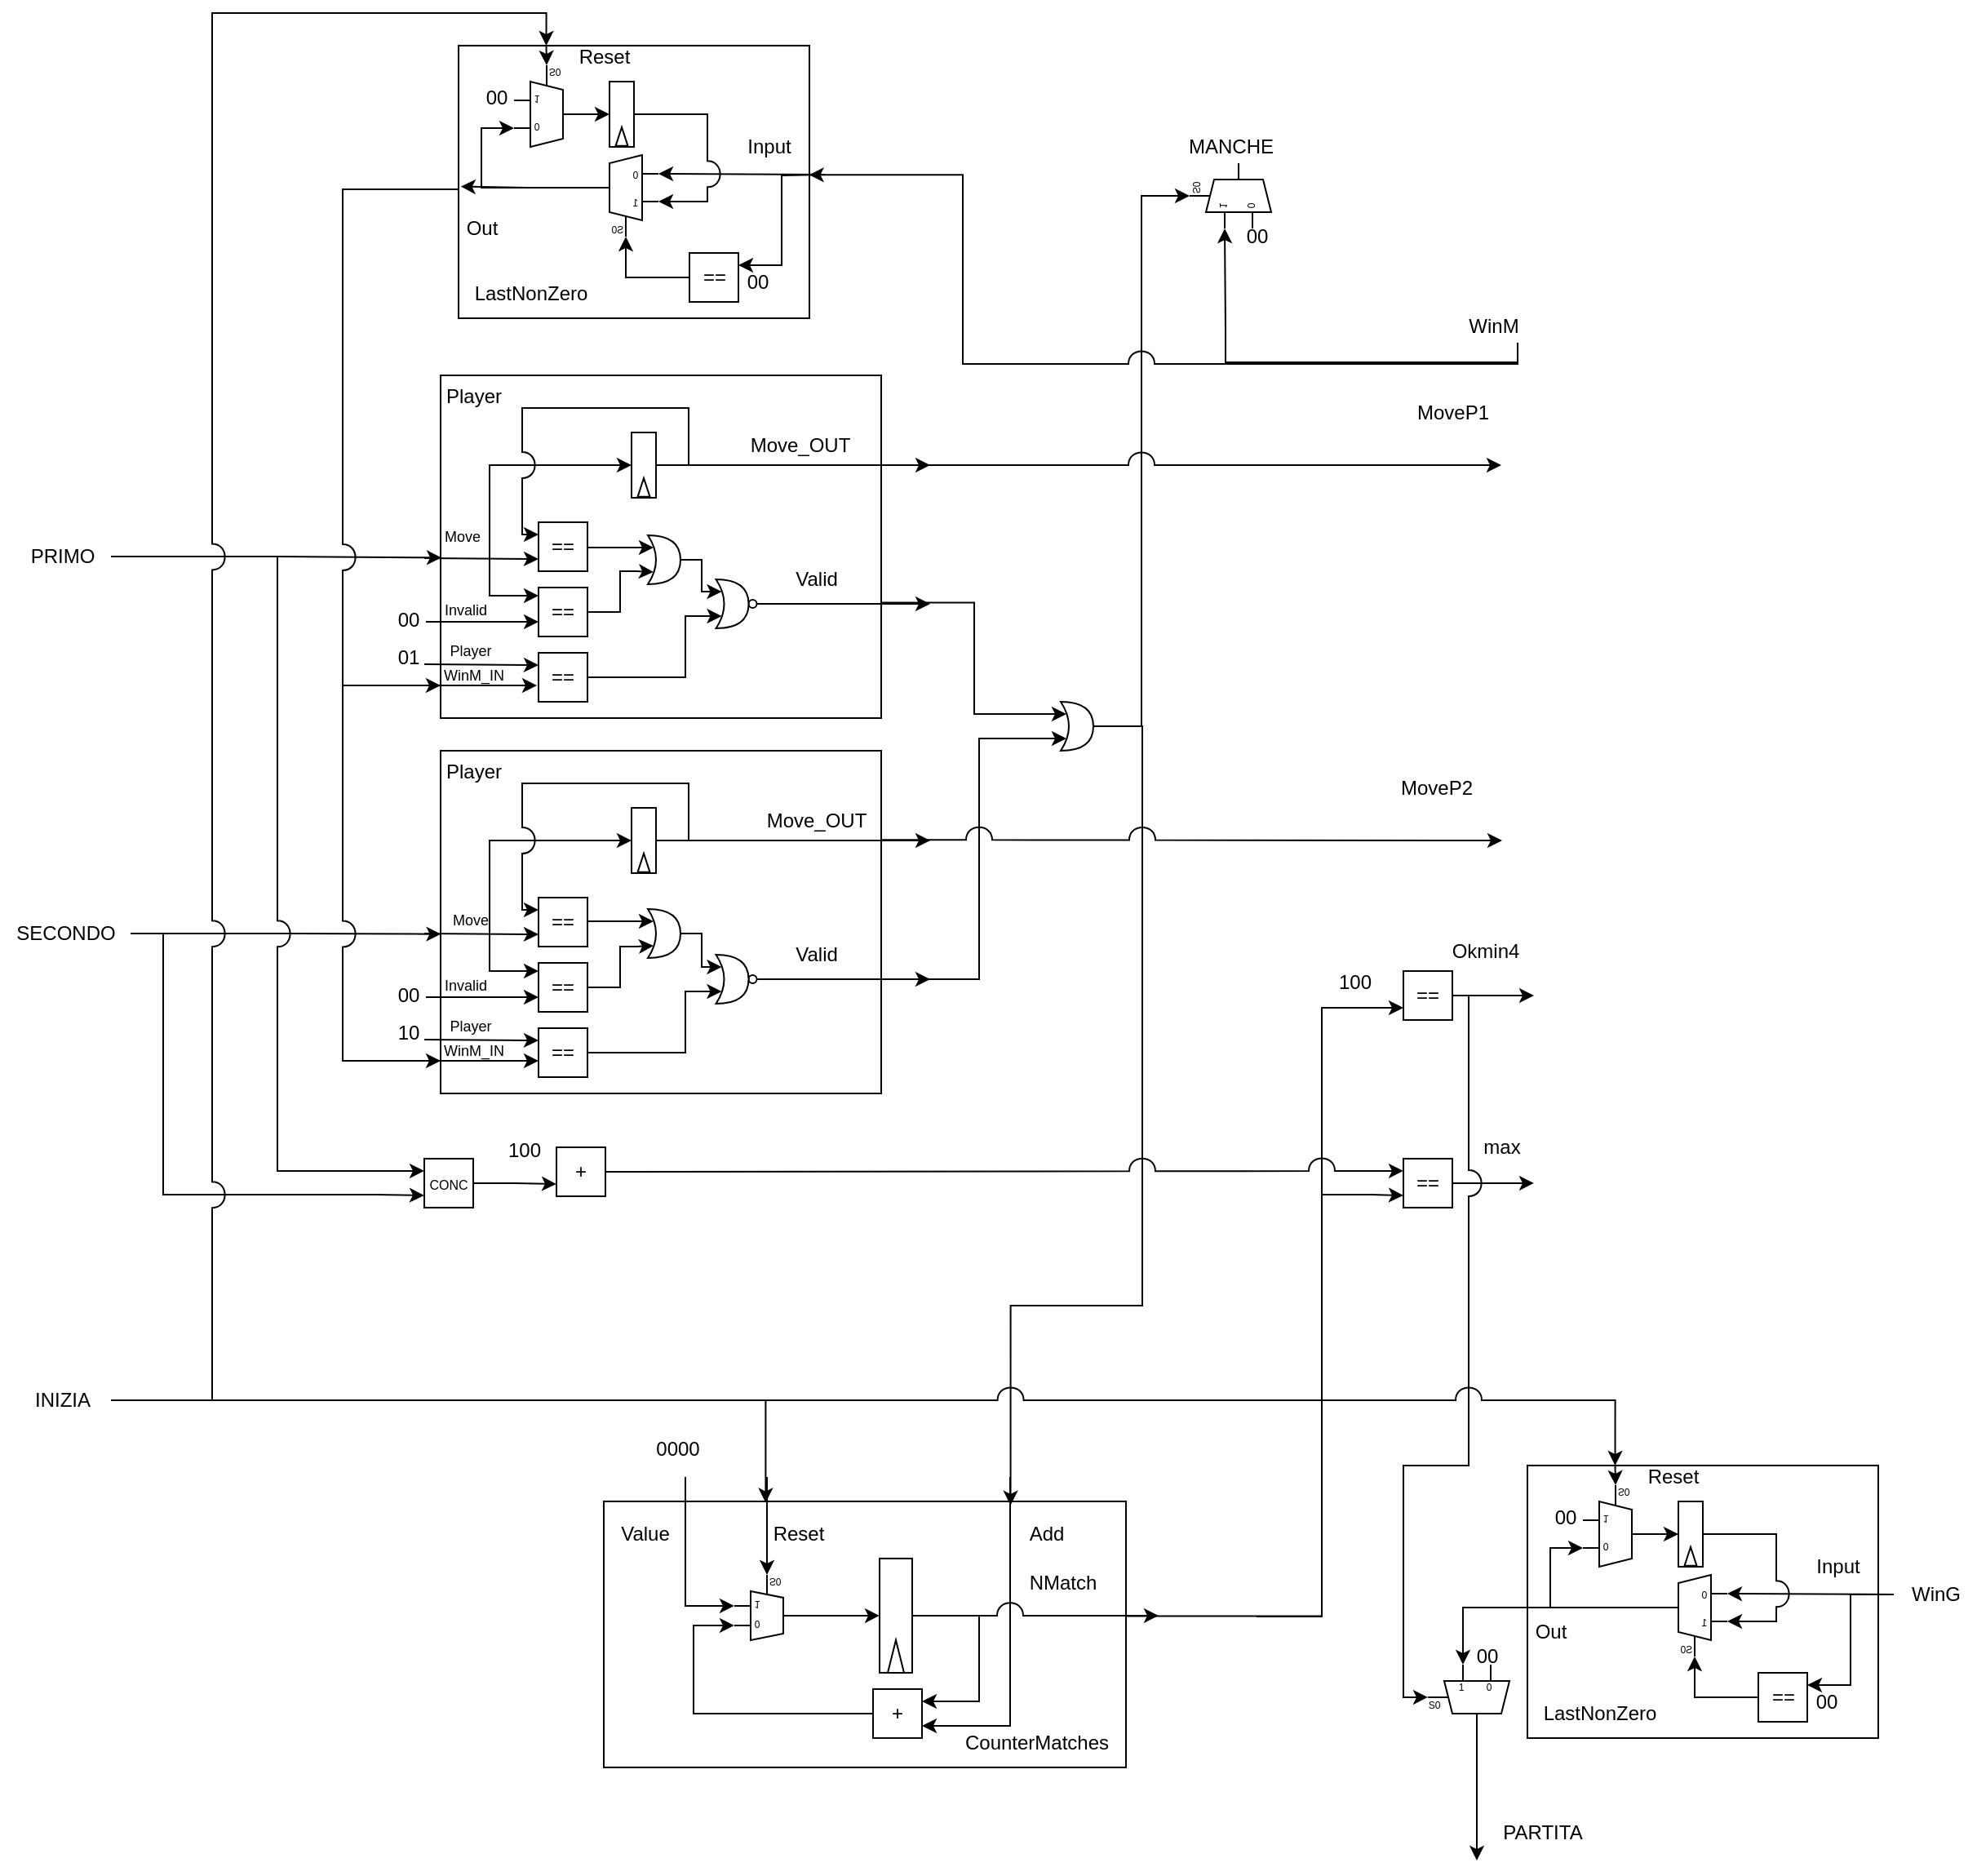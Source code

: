 <mxfile version="23.0.2" type="device">
  <diagram name="Page-1" id="hSZAetTDPi6Qr5ROreP3">
    <mxGraphModel dx="1563" dy="1332" grid="1" gridSize="10" guides="1" tooltips="1" connect="1" arrows="1" fold="1" page="0" pageScale="1" pageWidth="850" pageHeight="1100" background="none" math="0" shadow="0">
      <root>
        <mxCell id="0" />
        <mxCell id="1" parent="0" />
        <mxCell id="BBiGhi12kde4CdcQKqKN-44" value="" style="rounded=0;whiteSpace=wrap;html=1;align=center;verticalAlign=middle;fontFamily=Helvetica;fontSize=12;fillColor=none;labelBackgroundColor=none;" parent="1" vertex="1">
          <mxGeometry x="1040" y="400" width="270" height="210" as="geometry" />
        </mxCell>
        <mxCell id="BBiGhi12kde4CdcQKqKN-154" style="edgeStyle=orthogonalEdgeStyle;rounded=0;orthogonalLoop=1;jettySize=auto;html=1;fontFamily=Helvetica;fontSize=12;fontColor=default;entryX=0.001;entryY=0.535;entryDx=0;entryDy=0;entryPerimeter=0;labelBackgroundColor=none;" parent="1" source="BBiGhi12kde4CdcQKqKN-84" target="BBiGhi12kde4CdcQKqKN-44" edge="1">
          <mxGeometry relative="1" as="geometry">
            <mxPoint x="1020" y="510" as="targetPoint" />
          </mxGeometry>
        </mxCell>
        <mxCell id="BBiGhi12kde4CdcQKqKN-156" style="edgeStyle=orthogonalEdgeStyle;rounded=0;orthogonalLoop=1;jettySize=auto;html=1;fontFamily=Helvetica;fontSize=12;fontColor=default;entryX=0;entryY=0.75;entryDx=0;entryDy=0;labelBackgroundColor=none;" parent="1" source="BBiGhi12kde4CdcQKqKN-84" target="BBiGhi12kde4CdcQKqKN-158" edge="1">
          <mxGeometry relative="1" as="geometry">
            <mxPoint x="1000" y="680" as="targetPoint" />
            <Array as="points">
              <mxPoint x="870" y="512" />
              <mxPoint x="870" y="672" />
              <mxPoint x="1000" y="672" />
            </Array>
          </mxGeometry>
        </mxCell>
        <mxCell id="BBiGhi12kde4CdcQKqKN-79" style="edgeStyle=orthogonalEdgeStyle;rounded=0;orthogonalLoop=1;jettySize=auto;html=1;fontFamily=Helvetica;fontSize=12;fontColor=default;entryX=0.25;entryY=1;entryDx=10;entryDy=0;entryPerimeter=0;labelBackgroundColor=none;" parent="1" source="BBiGhi12kde4CdcQKqKN-75" target="BBiGhi12kde4CdcQKqKN-81" edge="1">
          <mxGeometry relative="1" as="geometry">
            <mxPoint x="1480" y="88.857" as="targetPoint" />
          </mxGeometry>
        </mxCell>
        <mxCell id="BBiGhi12kde4CdcQKqKN-75" value="" style="shape=xor;whiteSpace=wrap;html=1;rotation=0;labelBackgroundColor=none;" parent="1" vertex="1">
          <mxGeometry x="1420" y="370" width="20" height="30" as="geometry" />
        </mxCell>
        <mxCell id="BBiGhi12kde4CdcQKqKN-77" value="" style="edgeStyle=elbowEdgeStyle;orthogonalLoop=1;jettySize=auto;html=1;rounded=0;fontFamily=Helvetica;fontSize=12;fontColor=default;entryX=0.175;entryY=0.75;entryDx=0;entryDy=0;entryPerimeter=0;labelBackgroundColor=none;" parent="1" target="BBiGhi12kde4CdcQKqKN-75" edge="1">
          <mxGeometry width="80" relative="1" as="geometry">
            <mxPoint x="1310" y="540" as="sourcePoint" />
            <mxPoint x="1520" y="630" as="targetPoint" />
            <Array as="points">
              <mxPoint x="1370" y="470" />
            </Array>
          </mxGeometry>
        </mxCell>
        <mxCell id="BBiGhi12kde4CdcQKqKN-78" value="" style="edgeStyle=elbowEdgeStyle;orthogonalLoop=1;jettySize=auto;html=1;rounded=0;fontFamily=Helvetica;fontSize=12;fontColor=default;entryX=0.175;entryY=0.25;entryDx=0;entryDy=0;entryPerimeter=0;exitX=1;exitY=0.663;exitDx=0;exitDy=0;exitPerimeter=0;labelBackgroundColor=none;" parent="1" source="BBiGhi12kde4CdcQKqKN-13" target="BBiGhi12kde4CdcQKqKN-75" edge="1">
          <mxGeometry width="80" relative="1" as="geometry">
            <mxPoint x="1350" y="310" as="sourcePoint" />
            <mxPoint x="1500" y="310" as="targetPoint" />
          </mxGeometry>
        </mxCell>
        <mxCell id="BBiGhi12kde4CdcQKqKN-80" value="MANCHE" style="text;html=1;align=center;verticalAlign=middle;resizable=0;points=[];autosize=1;strokeColor=none;fillColor=none;labelBackgroundColor=none;" parent="1" vertex="1">
          <mxGeometry x="1484" y="15" width="80" height="30" as="geometry" />
        </mxCell>
        <mxCell id="BBiGhi12kde4CdcQKqKN-81" value="" style="shadow=0;dashed=0;align=center;html=1;strokeWidth=1;shape=mxgraph.electrical.abstract.mux2;whiteSpace=wrap;rotation=-90;flipH=0;flipV=1;labelBackgroundColor=none;" parent="1" vertex="1">
          <mxGeometry x="1504" y="35" width="40" height="50" as="geometry" />
        </mxCell>
        <mxCell id="BBiGhi12kde4CdcQKqKN-82" value="00" style="text;html=1;align=center;verticalAlign=middle;resizable=0;points=[];autosize=1;strokeColor=none;fillColor=none;labelBackgroundColor=none;" parent="1" vertex="1">
          <mxGeometry x="1520" y="70" width="40" height="30" as="geometry" />
        </mxCell>
        <mxCell id="SkuwV2d2r9tI0SupKu8M-1" style="edgeStyle=orthogonalEdgeStyle;rounded=0;orthogonalLoop=1;jettySize=auto;html=1;entryX=0.31;entryY=0.005;entryDx=0;entryDy=0;entryPerimeter=0;labelBackgroundColor=none;fontColor=default;" parent="1" source="BBiGhi12kde4CdcQKqKN-83" target="BBiGhi12kde4CdcQKqKN-257" edge="1">
          <mxGeometry relative="1" as="geometry">
            <mxPoint x="1160" y="850" as="targetPoint" />
          </mxGeometry>
        </mxCell>
        <mxCell id="BBiGhi12kde4CdcQKqKN-83" value="INIZIA" style="text;html=1;align=center;verticalAlign=middle;resizable=0;points=[];autosize=1;strokeColor=none;fillColor=none;labelBackgroundColor=none;" parent="1" vertex="1">
          <mxGeometry x="778" y="782.96" width="60" height="30" as="geometry" />
        </mxCell>
        <mxCell id="BBiGhi12kde4CdcQKqKN-84" value="SECONDO" style="text;html=1;align=center;verticalAlign=middle;resizable=0;points=[];autosize=1;strokeColor=none;fillColor=none;labelBackgroundColor=none;" parent="1" vertex="1">
          <mxGeometry x="770" y="497" width="80" height="30" as="geometry" />
        </mxCell>
        <mxCell id="BBiGhi12kde4CdcQKqKN-90" style="edgeStyle=orthogonalEdgeStyle;rounded=0;orthogonalLoop=1;jettySize=auto;html=1;fontFamily=Helvetica;fontSize=12;fontColor=default;entryX=0.002;entryY=0.532;entryDx=0;entryDy=0;entryPerimeter=0;flowAnimation=0;orthogonal=0;enumerate=0;comic=0;labelBackgroundColor=none;" parent="1" source="BBiGhi12kde4CdcQKqKN-85" target="BBiGhi12kde4CdcQKqKN-13" edge="1">
          <mxGeometry relative="1" as="geometry">
            <mxPoint x="1030.0" y="281.0" as="targetPoint" />
          </mxGeometry>
        </mxCell>
        <mxCell id="BBiGhi12kde4CdcQKqKN-85" value="PRIMO" style="text;html=1;align=center;verticalAlign=middle;resizable=0;points=[];autosize=1;strokeColor=none;fillColor=none;labelBackgroundColor=none;" parent="1" vertex="1">
          <mxGeometry x="778" y="266" width="60" height="30" as="geometry" />
        </mxCell>
        <mxCell id="BBiGhi12kde4CdcQKqKN-86" value="00" style="text;html=1;align=center;verticalAlign=middle;resizable=0;points=[];autosize=1;strokeColor=none;fillColor=none;fontSize=12;fontFamily=Helvetica;labelBackgroundColor=none;" parent="1" vertex="1">
          <mxGeometry x="1000" y="305" width="40" height="30" as="geometry" />
        </mxCell>
        <mxCell id="BBiGhi12kde4CdcQKqKN-87" value="00" style="text;html=1;align=center;verticalAlign=middle;resizable=0;points=[];autosize=1;strokeColor=none;fillColor=none;fontSize=12;fontFamily=Helvetica;labelBackgroundColor=none;" parent="1" vertex="1">
          <mxGeometry x="1000" y="535" width="40" height="30" as="geometry" />
        </mxCell>
        <mxCell id="BBiGhi12kde4CdcQKqKN-88" value="10" style="text;html=1;align=center;verticalAlign=middle;resizable=0;points=[];autosize=1;strokeColor=none;fillColor=none;fontSize=12;fontFamily=Helvetica;labelBackgroundColor=none;" parent="1" vertex="1">
          <mxGeometry x="1000" y="558" width="40" height="30" as="geometry" />
        </mxCell>
        <mxCell id="BBiGhi12kde4CdcQKqKN-89" value="01" style="text;html=1;align=center;verticalAlign=middle;resizable=0;points=[];autosize=1;strokeColor=none;fillColor=none;fontSize=12;fontFamily=Helvetica;labelBackgroundColor=none;" parent="1" vertex="1">
          <mxGeometry x="1000" y="328" width="40" height="30" as="geometry" />
        </mxCell>
        <mxCell id="BBiGhi12kde4CdcQKqKN-96" value="+" style="whiteSpace=wrap;html=1;aspect=fixed;labelBackgroundColor=none;" parent="1" vertex="1">
          <mxGeometry x="1111" y="643" width="30" height="30" as="geometry" />
        </mxCell>
        <mxCell id="BBiGhi12kde4CdcQKqKN-155" style="edgeStyle=orthogonalEdgeStyle;rounded=0;orthogonalLoop=1;jettySize=auto;html=1;entryX=0;entryY=0.25;entryDx=0;entryDy=0;endArrow=classic;endFill=1;jumpStyle=arc;jumpSize=16;snapToPoint=0;editable=1;movable=1;resizable=1;rotatable=1;deletable=1;locked=0;connectable=1;labelBackgroundColor=none;fontColor=default;" parent="1" target="BBiGhi12kde4CdcQKqKN-158" edge="1">
          <mxGeometry relative="1" as="geometry">
            <Array as="points">
              <mxPoint x="940" y="281" />
              <mxPoint x="940" y="657" />
            </Array>
            <mxPoint x="930" y="281" as="sourcePoint" />
          </mxGeometry>
        </mxCell>
        <mxCell id="BBiGhi12kde4CdcQKqKN-159" style="edgeStyle=orthogonalEdgeStyle;rounded=0;orthogonalLoop=1;jettySize=auto;html=1;entryX=0;entryY=0.75;entryDx=0;entryDy=0;fontFamily=Helvetica;fontSize=12;fontColor=default;labelBackgroundColor=none;" parent="1" source="BBiGhi12kde4CdcQKqKN-158" target="BBiGhi12kde4CdcQKqKN-96" edge="1">
          <mxGeometry relative="1" as="geometry" />
        </mxCell>
        <mxCell id="BBiGhi12kde4CdcQKqKN-158" value="&lt;font style=&quot;font-size: 8px;&quot;&gt;CONC&lt;/font&gt;" style="whiteSpace=wrap;html=1;aspect=fixed;labelBackgroundColor=none;" parent="1" vertex="1">
          <mxGeometry x="1030" y="649.96" width="30" height="30" as="geometry" />
        </mxCell>
        <mxCell id="BBiGhi12kde4CdcQKqKN-160" value="100" style="text;html=1;align=center;verticalAlign=middle;resizable=0;points=[];autosize=1;strokeColor=none;fillColor=none;fontSize=12;fontFamily=Helvetica;labelBackgroundColor=none;" parent="1" vertex="1">
          <mxGeometry x="1071" y="630" width="40" height="30" as="geometry" />
        </mxCell>
        <mxCell id="SkuwV2d2r9tI0SupKu8M-4" style="edgeStyle=orthogonalEdgeStyle;rounded=0;orthogonalLoop=1;jettySize=auto;html=1;exitX=1.002;exitY=0.431;exitDx=0;exitDy=0;entryX=0;entryY=0.75;entryDx=0;entryDy=0;exitPerimeter=0;labelBackgroundColor=none;fontColor=default;" parent="1" source="BBiGhi12kde4CdcQKqKN-257" target="BBiGhi12kde4CdcQKqKN-254" edge="1">
          <mxGeometry relative="1" as="geometry">
            <mxPoint x="1600" y="920" as="sourcePoint" />
            <Array as="points">
              <mxPoint x="1580" y="930" />
              <mxPoint x="1580" y="558" />
            </Array>
          </mxGeometry>
        </mxCell>
        <mxCell id="SkuwV2d2r9tI0SupKu8M-56" style="edgeStyle=orthogonalEdgeStyle;rounded=0;orthogonalLoop=1;jettySize=auto;html=1;labelBackgroundColor=none;fontColor=default;" parent="1" source="BBiGhi12kde4CdcQKqKN-254" edge="1">
          <mxGeometry relative="1" as="geometry">
            <mxPoint x="1710" y="550" as="targetPoint" />
          </mxGeometry>
        </mxCell>
        <mxCell id="BBiGhi12kde4CdcQKqKN-254" value="==" style="whiteSpace=wrap;html=1;aspect=fixed;container=0;labelBackgroundColor=none;" parent="1" vertex="1">
          <mxGeometry x="1630" y="535" width="30" height="30" as="geometry" />
        </mxCell>
        <mxCell id="SkuwV2d2r9tI0SupKu8M-9" style="edgeStyle=orthogonalEdgeStyle;rounded=0;orthogonalLoop=1;jettySize=auto;html=1;exitX=0;exitY=0.75;exitDx=0;exitDy=0;entryX=0;entryY=0.75;entryDx=0;entryDy=0;labelBackgroundColor=none;fontColor=default;" parent="1" target="BBiGhi12kde4CdcQKqKN-255" edge="1">
          <mxGeometry relative="1" as="geometry">
            <mxPoint x="1540" y="930.533" as="sourcePoint" />
            <Array as="points">
              <mxPoint x="1580" y="931" />
              <mxPoint x="1580" y="672" />
              <mxPoint x="1610" y="672" />
            </Array>
          </mxGeometry>
        </mxCell>
        <mxCell id="SkuwV2d2r9tI0SupKu8M-58" style="edgeStyle=orthogonalEdgeStyle;rounded=0;orthogonalLoop=1;jettySize=auto;html=1;labelBackgroundColor=none;fontColor=default;" parent="1" source="BBiGhi12kde4CdcQKqKN-255" edge="1">
          <mxGeometry relative="1" as="geometry">
            <mxPoint x="1710" y="664.96" as="targetPoint" />
          </mxGeometry>
        </mxCell>
        <mxCell id="BBiGhi12kde4CdcQKqKN-255" value="==" style="whiteSpace=wrap;html=1;aspect=fixed;container=0;labelBackgroundColor=none;" parent="1" vertex="1">
          <mxGeometry x="1630" y="649.96" width="30" height="30" as="geometry" />
        </mxCell>
        <mxCell id="SkuwV2d2r9tI0SupKu8M-3" style="edgeStyle=orthogonalEdgeStyle;rounded=0;orthogonalLoop=1;jettySize=auto;html=1;entryX=0.779;entryY=0.015;entryDx=0;entryDy=0;entryPerimeter=0;labelBackgroundColor=none;fontColor=default;" parent="1" source="BBiGhi12kde4CdcQKqKN-75" target="BBiGhi12kde4CdcQKqKN-257" edge="1">
          <mxGeometry relative="1" as="geometry">
            <Array as="points">
              <mxPoint x="1470" y="385" />
              <mxPoint x="1470" y="740" />
              <mxPoint x="1389" y="740" />
            </Array>
          </mxGeometry>
        </mxCell>
        <mxCell id="SkuwV2d2r9tI0SupKu8M-10" value="100" style="text;html=1;align=center;verticalAlign=middle;resizable=0;points=[];autosize=1;strokeColor=none;fillColor=none;labelBackgroundColor=none;" parent="1" vertex="1">
          <mxGeometry x="1580" y="527" width="40" height="30" as="geometry" />
        </mxCell>
        <mxCell id="SkuwV2d2r9tI0SupKu8M-11" style="edgeStyle=orthogonalEdgeStyle;rounded=0;orthogonalLoop=1;jettySize=auto;html=1;entryX=0;entryY=0.25;entryDx=0;entryDy=0;endArrow=classic;endFill=1;jumpStyle=arc;jumpSize=16;labelBackgroundColor=none;fontColor=default;" parent="1" source="BBiGhi12kde4CdcQKqKN-96" target="BBiGhi12kde4CdcQKqKN-255" edge="1">
          <mxGeometry relative="1" as="geometry" />
        </mxCell>
        <mxCell id="SkuwV2d2r9tI0SupKu8M-13" value="" style="edgeStyle=orthogonalEdgeStyle;orthogonalLoop=1;jettySize=auto;html=1;rounded=0;exitX=1;exitY=0.262;exitDx=0;exitDy=0;exitPerimeter=0;jumpStyle=arc;jumpSize=16;labelBackgroundColor=none;fontColor=default;" parent="1" source="BBiGhi12kde4CdcQKqKN-13" edge="1">
          <mxGeometry width="100" relative="1" as="geometry">
            <mxPoint x="1350" y="230" as="sourcePoint" />
            <mxPoint x="1690" y="225" as="targetPoint" />
          </mxGeometry>
        </mxCell>
        <mxCell id="SkuwV2d2r9tI0SupKu8M-14" value="" style="edgeStyle=orthogonalEdgeStyle;orthogonalLoop=1;jettySize=auto;html=1;rounded=0;exitX=1.002;exitY=0.26;exitDx=0;exitDy=0;exitPerimeter=0;jumpStyle=arc;jumpSize=16;labelBackgroundColor=none;fontColor=default;" parent="1" source="BBiGhi12kde4CdcQKqKN-44" edge="1">
          <mxGeometry width="100" relative="1" as="geometry">
            <mxPoint x="1310.5" y="455" as="sourcePoint" />
            <mxPoint x="1690.5" y="455" as="targetPoint" />
          </mxGeometry>
        </mxCell>
        <mxCell id="SkuwV2d2r9tI0SupKu8M-15" value="MoveP1" style="text;html=1;align=center;verticalAlign=middle;resizable=0;points=[];autosize=1;strokeColor=none;fillColor=none;labelBackgroundColor=none;" parent="1" vertex="1">
          <mxGeometry x="1625" y="178" width="70" height="30" as="geometry" />
        </mxCell>
        <mxCell id="SkuwV2d2r9tI0SupKu8M-16" value="MoveP2" style="text;html=1;align=center;verticalAlign=middle;resizable=0;points=[];autosize=1;strokeColor=none;fillColor=none;labelBackgroundColor=none;" parent="1" vertex="1">
          <mxGeometry x="1615" y="408" width="70" height="30" as="geometry" />
        </mxCell>
        <mxCell id="SkuwV2d2r9tI0SupKu8M-17" value="" style="edgeStyle=orthogonalEdgeStyle;orthogonalLoop=1;jettySize=auto;html=1;rounded=0;entryX=0;entryY=0.51;entryDx=0;entryDy=3;entryPerimeter=0;labelBackgroundColor=none;fontColor=default;" parent="1" target="BBiGhi12kde4CdcQKqKN-81" edge="1">
          <mxGeometry width="100" relative="1" as="geometry">
            <mxPoint x="1700" y="150" as="sourcePoint" />
            <mxPoint x="1530" y="130" as="targetPoint" />
            <Array as="points">
              <mxPoint x="1700" y="162" />
              <mxPoint x="1521" y="162" />
              <mxPoint x="1521" y="142" />
              <mxPoint x="1521" y="142" />
            </Array>
          </mxGeometry>
        </mxCell>
        <mxCell id="SkuwV2d2r9tI0SupKu8M-18" value="WinM" style="text;html=1;align=center;verticalAlign=middle;resizable=0;points=[];autosize=1;strokeColor=none;fillColor=none;labelBackgroundColor=none;" parent="1" vertex="1">
          <mxGeometry x="1660" y="125" width="50" height="30" as="geometry" />
        </mxCell>
        <mxCell id="SkuwV2d2r9tI0SupKu8M-21" value="" style="edgeStyle=orthogonalEdgeStyle;rounded=0;orthogonalLoop=1;jettySize=auto;html=1;entryX=0;entryY=0.25;entryDx=0;entryDy=0;endArrow=classic;endFill=1;jumpStyle=arc;jumpSize=16;exitX=0;exitY=0.527;exitDx=0;exitDy=0;exitPerimeter=0;labelBackgroundColor=none;fontColor=default;" parent="1" source="SkuwV2d2r9tI0SupKu8M-111" edge="1">
          <mxGeometry width="100" relative="1" as="geometry">
            <mxPoint x="1160" y="130" as="sourcePoint" />
            <mxPoint x="1040" y="590" as="targetPoint" />
            <Array as="points">
              <mxPoint x="980" y="56" />
              <mxPoint x="980" y="590" />
            </Array>
          </mxGeometry>
        </mxCell>
        <mxCell id="SkuwV2d2r9tI0SupKu8M-23" value="" style="edgeStyle=none;orthogonalLoop=1;jettySize=auto;html=1;rounded=0;labelBackgroundColor=none;fontColor=default;" parent="1" edge="1">
          <mxGeometry width="100" relative="1" as="geometry">
            <mxPoint x="980" y="360" as="sourcePoint" />
            <mxPoint x="1040" y="360" as="targetPoint" />
            <Array as="points">
              <mxPoint x="1010" y="360" />
            </Array>
          </mxGeometry>
        </mxCell>
        <mxCell id="SkuwV2d2r9tI0SupKu8M-25" value="" style="edgeStyle=orthogonalEdgeStyle;rounded=0;orthogonalLoop=1;jettySize=auto;html=1;endArrow=classic;endFill=1;jumpStyle=arc;jumpSize=16;entryX=0.999;entryY=0.474;entryDx=0;entryDy=0;entryPerimeter=0;labelBackgroundColor=none;fontColor=default;" parent="1" target="SkuwV2d2r9tI0SupKu8M-111" edge="1">
          <mxGeometry width="100" relative="1" as="geometry">
            <mxPoint x="1700" y="150" as="sourcePoint" />
            <mxPoint x="1271" y="46" as="targetPoint" />
            <Array as="points">
              <mxPoint x="1700" y="163" />
              <mxPoint x="1360" y="163" />
              <mxPoint x="1360" y="47" />
            </Array>
          </mxGeometry>
        </mxCell>
        <mxCell id="BBiGhi12kde4CdcQKqKN-13" value="" style="rounded=0;whiteSpace=wrap;html=1;align=center;verticalAlign=middle;fontFamily=Helvetica;fontSize=12;fillColor=none;labelBackgroundColor=none;" parent="1" vertex="1">
          <mxGeometry x="1040" y="170" width="270" height="210" as="geometry" />
        </mxCell>
        <mxCell id="BBiGhi12kde4CdcQKqKN-14" value="&lt;font style=&quot;font-size: 9px;&quot;&gt;WinM_IN&lt;/font&gt;" style="text;html=1;align=center;verticalAlign=middle;resizable=0;points=[];autosize=1;strokeColor=none;fillColor=none;labelBackgroundColor=none;" parent="1" vertex="1">
          <mxGeometry x="1030" y="338" width="60" height="30" as="geometry" />
        </mxCell>
        <mxCell id="BBiGhi12kde4CdcQKqKN-15" value="&lt;font style=&quot;font-size: 9px;&quot;&gt;Player&lt;/font&gt;" style="text;html=1;align=center;verticalAlign=middle;resizable=1;points=[];autosize=1;strokeColor=none;fillColor=none;movable=1;rotatable=1;deletable=1;editable=1;locked=0;connectable=1;labelBackgroundColor=none;" parent="1" vertex="1">
          <mxGeometry x="1040" y="330" width="35" height="15" as="geometry" />
        </mxCell>
        <mxCell id="BBiGhi12kde4CdcQKqKN-16" value="==" style="whiteSpace=wrap;html=1;aspect=fixed;labelBackgroundColor=none;" parent="1" vertex="1">
          <mxGeometry x="1100" y="260" width="30" height="30" as="geometry" />
        </mxCell>
        <mxCell id="BBiGhi12kde4CdcQKqKN-17" value="==" style="whiteSpace=wrap;html=1;aspect=fixed;labelBackgroundColor=none;" parent="1" vertex="1">
          <mxGeometry x="1100" y="300" width="30" height="30" as="geometry" />
        </mxCell>
        <mxCell id="BBiGhi12kde4CdcQKqKN-19" style="edgeStyle=orthogonalEdgeStyle;rounded=0;orthogonalLoop=1;jettySize=auto;html=1;entryX=0.175;entryY=0.25;entryDx=0;entryDy=0;entryPerimeter=0;labelBackgroundColor=none;fontColor=default;" parent="1" source="BBiGhi12kde4CdcQKqKN-16" target="SkuwV2d2r9tI0SupKu8M-47" edge="1">
          <mxGeometry relative="1" as="geometry">
            <mxPoint x="1173" y="273" as="targetPoint" />
            <Array as="points">
              <mxPoint x="1150" y="275" />
            </Array>
          </mxGeometry>
        </mxCell>
        <mxCell id="BBiGhi12kde4CdcQKqKN-20" style="edgeStyle=orthogonalEdgeStyle;rounded=0;orthogonalLoop=1;jettySize=auto;html=1;entryX=0.175;entryY=0.75;entryDx=0;entryDy=0;entryPerimeter=0;labelBackgroundColor=none;fontColor=default;" parent="1" source="BBiGhi12kde4CdcQKqKN-17" target="SkuwV2d2r9tI0SupKu8M-47" edge="1">
          <mxGeometry relative="1" as="geometry">
            <mxPoint x="1173" y="288" as="targetPoint" />
            <Array as="points">
              <mxPoint x="1150" y="315" />
              <mxPoint x="1150" y="290" />
              <mxPoint x="1160" y="290" />
            </Array>
          </mxGeometry>
        </mxCell>
        <mxCell id="BBiGhi12kde4CdcQKqKN-21" value="==" style="whiteSpace=wrap;html=1;aspect=fixed;labelBackgroundColor=none;" parent="1" vertex="1">
          <mxGeometry x="1100" y="340" width="30" height="30" as="geometry" />
        </mxCell>
        <mxCell id="BBiGhi12kde4CdcQKqKN-22" style="edgeStyle=orthogonalEdgeStyle;rounded=0;orthogonalLoop=1;jettySize=auto;html=1;fontFamily=Helvetica;fontSize=12;fontColor=default;labelBackgroundColor=none;" parent="1" source="BBiGhi12kde4CdcQKqKN-41" edge="1">
          <mxGeometry relative="1" as="geometry">
            <mxPoint x="1340" y="310" as="targetPoint" />
          </mxGeometry>
        </mxCell>
        <mxCell id="BBiGhi12kde4CdcQKqKN-24" style="edgeStyle=orthogonalEdgeStyle;rounded=0;orthogonalLoop=1;jettySize=auto;html=1;entryX=0.175;entryY=0.75;entryDx=0;entryDy=0;entryPerimeter=0;labelBackgroundColor=none;fontColor=default;" parent="1" source="BBiGhi12kde4CdcQKqKN-21" target="SkuwV2d2r9tI0SupKu8M-50" edge="1">
          <mxGeometry relative="1" as="geometry">
            <mxPoint x="1214.75" y="317.5" as="targetPoint" />
            <Array as="points">
              <mxPoint x="1190" y="355" />
              <mxPoint x="1190" y="318" />
            </Array>
          </mxGeometry>
        </mxCell>
        <mxCell id="BBiGhi12kde4CdcQKqKN-25" value="" style="group;labelBackgroundColor=none;" parent="1" vertex="1" connectable="0">
          <mxGeometry x="1157.005" y="205" width="29.995" height="40" as="geometry" />
        </mxCell>
        <mxCell id="BBiGhi12kde4CdcQKqKN-26" style="edgeStyle=orthogonalEdgeStyle;rounded=0;orthogonalLoop=1;jettySize=auto;html=1;fontFamily=Helvetica;fontSize=12;fontColor=default;entryX=0.5;entryY=0;entryDx=0;entryDy=0;jumpStyle=arc;jumpSize=16;labelBackgroundColor=none;" parent="BBiGhi12kde4CdcQKqKN-25" target="BBiGhi12kde4CdcQKqKN-28" edge="1">
          <mxGeometry relative="1" as="geometry">
            <mxPoint x="-77.005" y="20" as="targetPoint" />
            <mxPoint x="-87.005" y="85" as="sourcePoint" />
            <Array as="points">
              <mxPoint x="-87" y="20" />
            </Array>
          </mxGeometry>
        </mxCell>
        <mxCell id="BBiGhi12kde4CdcQKqKN-27" style="edgeStyle=orthogonalEdgeStyle;rounded=0;orthogonalLoop=1;jettySize=auto;html=1;fontFamily=Helvetica;fontSize=12;fontColor=default;labelBackgroundColor=none;" parent="BBiGhi12kde4CdcQKqKN-25" source="BBiGhi12kde4CdcQKqKN-28" edge="1">
          <mxGeometry relative="1" as="geometry">
            <mxPoint x="182.995" y="20" as="targetPoint" />
          </mxGeometry>
        </mxCell>
        <mxCell id="BBiGhi12kde4CdcQKqKN-28" value="" style="rounded=0;whiteSpace=wrap;html=1;rotation=-90;labelBackgroundColor=none;" parent="BBiGhi12kde4CdcQKqKN-25" vertex="1">
          <mxGeometry x="-12.5" y="12.5" width="40" height="15" as="geometry" />
        </mxCell>
        <mxCell id="BBiGhi12kde4CdcQKqKN-29" value="" style="triangle;whiteSpace=wrap;html=1;rotation=-90;labelBackgroundColor=none;" parent="BBiGhi12kde4CdcQKqKN-25" vertex="1">
          <mxGeometry x="1.786" y="29.95" width="11.429" height="7.5" as="geometry" />
        </mxCell>
        <mxCell id="BBiGhi12kde4CdcQKqKN-30" style="edgeStyle=orthogonalEdgeStyle;rounded=0;orthogonalLoop=1;jettySize=auto;html=1;entryX=0;entryY=0.25;entryDx=0;entryDy=0;endArrow=classic;endFill=1;jumpStyle=arc;jumpSize=16;labelBackgroundColor=none;fontColor=default;" parent="1" source="BBiGhi12kde4CdcQKqKN-28" target="BBiGhi12kde4CdcQKqKN-16" edge="1">
          <mxGeometry relative="1" as="geometry">
            <Array as="points">
              <mxPoint x="1192" y="225" />
              <mxPoint x="1192" y="190" />
              <mxPoint x="1090" y="190" />
              <mxPoint x="1090" y="268" />
            </Array>
          </mxGeometry>
        </mxCell>
        <mxCell id="BBiGhi12kde4CdcQKqKN-31" value="" style="edgeStyle=orthogonalEdgeStyle;rounded=0;orthogonalLoop=1;jettySize=auto;html=1;entryX=0;entryY=0.75;entryDx=0;entryDy=0;labelBackgroundColor=none;fontColor=default;" parent="1" target="BBiGhi12kde4CdcQKqKN-16" edge="1">
          <mxGeometry width="50" height="50" relative="1" as="geometry">
            <mxPoint x="1030" y="282" as="sourcePoint" />
            <mxPoint x="1100" y="278" as="targetPoint" />
          </mxGeometry>
        </mxCell>
        <mxCell id="BBiGhi12kde4CdcQKqKN-32" style="edgeStyle=orthogonalEdgeStyle;rounded=0;orthogonalLoop=1;jettySize=auto;html=1;exitX=1;exitY=0.5;exitDx=0;exitDy=0;exitPerimeter=0;entryX=0.175;entryY=0.25;entryDx=0;entryDy=0;entryPerimeter=0;labelBackgroundColor=none;fontColor=default;" parent="1" source="SkuwV2d2r9tI0SupKu8M-47" target="SkuwV2d2r9tI0SupKu8M-50" edge="1">
          <mxGeometry relative="1" as="geometry">
            <Array as="points">
              <mxPoint x="1200" y="283" />
              <mxPoint x="1200" y="303" />
            </Array>
            <mxPoint x="1187" y="280.5" as="sourcePoint" />
            <mxPoint x="1214.75" y="302.5" as="targetPoint" />
          </mxGeometry>
        </mxCell>
        <mxCell id="BBiGhi12kde4CdcQKqKN-33" value="&lt;font style=&quot;font-size: 9px;&quot;&gt;Move&lt;/font&gt;" style="text;html=1;align=center;verticalAlign=middle;resizable=1;points=[];autosize=1;strokeColor=none;fillColor=none;movable=1;rotatable=1;deletable=1;editable=1;locked=0;connectable=1;labelBackgroundColor=none;" parent="1" vertex="1">
          <mxGeometry x="1040" y="260" width="25" height="15" as="geometry" />
        </mxCell>
        <mxCell id="BBiGhi12kde4CdcQKqKN-34" value="" style="edgeStyle=orthogonalEdgeStyle;rounded=0;orthogonalLoop=1;jettySize=auto;html=1;entryX=0;entryY=0.25;entryDx=0;entryDy=0;labelBackgroundColor=none;fontColor=default;" parent="1" target="BBiGhi12kde4CdcQKqKN-21" edge="1">
          <mxGeometry width="50" height="50" relative="1" as="geometry">
            <mxPoint x="1030" y="347" as="sourcePoint" />
            <mxPoint x="1100" y="345.5" as="targetPoint" />
          </mxGeometry>
        </mxCell>
        <mxCell id="BBiGhi12kde4CdcQKqKN-35" value="" style="edgeStyle=orthogonalEdgeStyle;rounded=0;orthogonalLoop=1;jettySize=auto;html=1;entryX=0;entryY=0.25;entryDx=0;entryDy=0;labelBackgroundColor=none;fontColor=default;" parent="1" edge="1">
          <mxGeometry width="50" height="50" relative="1" as="geometry">
            <mxPoint x="1029" y="360" as="sourcePoint" />
            <mxPoint x="1099" y="360" as="targetPoint" />
          </mxGeometry>
        </mxCell>
        <mxCell id="BBiGhi12kde4CdcQKqKN-36" value="&lt;font style=&quot;font-size: 9px;&quot;&gt;Invalid&lt;/font&gt;" style="text;html=1;align=center;verticalAlign=middle;resizable=1;points=[];autosize=1;strokeColor=none;fillColor=none;movable=1;rotatable=1;deletable=1;editable=1;locked=0;connectable=1;labelBackgroundColor=none;" parent="1" vertex="1">
          <mxGeometry x="1030" y="298" width="50" height="30" as="geometry" />
        </mxCell>
        <mxCell id="BBiGhi12kde4CdcQKqKN-37" value="" style="edgeStyle=orthogonalEdgeStyle;rounded=0;orthogonalLoop=1;jettySize=auto;html=1;entryX=0;entryY=0.25;entryDx=0;entryDy=0;labelBackgroundColor=none;fontColor=default;" parent="1" edge="1">
          <mxGeometry width="50" height="50" relative="1" as="geometry">
            <mxPoint x="1031" y="321" as="sourcePoint" />
            <mxPoint x="1100" y="321" as="targetPoint" />
          </mxGeometry>
        </mxCell>
        <mxCell id="BBiGhi12kde4CdcQKqKN-38" value="" style="edgeStyle=orthogonalEdgeStyle;rounded=0;orthogonalLoop=1;jettySize=auto;html=1;entryX=0;entryY=0.25;entryDx=0;entryDy=0;labelBackgroundColor=none;fontColor=default;" parent="1" edge="1">
          <mxGeometry width="50" height="50" relative="1" as="geometry">
            <mxPoint x="1070" y="282" as="sourcePoint" />
            <mxPoint x="1100" y="305" as="targetPoint" />
            <Array as="points">
              <mxPoint x="1080" y="305" />
              <mxPoint x="1080" y="305" />
            </Array>
          </mxGeometry>
        </mxCell>
        <mxCell id="BBiGhi12kde4CdcQKqKN-39" value="Move_OUT" style="text;html=1;align=center;verticalAlign=middle;resizable=0;points=[];autosize=1;strokeColor=none;fillColor=none;fontSize=12;fontFamily=Helvetica;labelBackgroundColor=none;" parent="1" vertex="1">
          <mxGeometry x="1220" y="198" width="80" height="30" as="geometry" />
        </mxCell>
        <mxCell id="BBiGhi12kde4CdcQKqKN-40" value="Valid" style="text;html=1;align=center;verticalAlign=middle;resizable=0;points=[];autosize=1;strokeColor=none;fillColor=none;fontSize=12;fontFamily=Helvetica;labelBackgroundColor=none;" parent="1" vertex="1">
          <mxGeometry x="1245" y="280" width="50" height="30" as="geometry" />
        </mxCell>
        <mxCell id="BBiGhi12kde4CdcQKqKN-41" value="" style="ellipse;whiteSpace=wrap;html=1;aspect=fixed;align=center;verticalAlign=middle;fontFamily=Helvetica;fontSize=12;fillColor=none;labelBackgroundColor=none;" parent="1" vertex="1">
          <mxGeometry x="1228.75" y="307.5" width="5" height="5" as="geometry" />
        </mxCell>
        <mxCell id="BBiGhi12kde4CdcQKqKN-42" value="Player" style="text;html=1;align=center;verticalAlign=middle;resizable=0;points=[];autosize=1;strokeColor=none;fillColor=none;fontSize=12;fontFamily=Helvetica;labelBackgroundColor=none;" parent="1" vertex="1">
          <mxGeometry x="1030" y="168" width="60" height="30" as="geometry" />
        </mxCell>
        <mxCell id="SkuwV2d2r9tI0SupKu8M-47" value="" style="shape=xor;whiteSpace=wrap;html=1;rotation=0;labelBackgroundColor=none;" parent="1" vertex="1">
          <mxGeometry x="1167" y="268" width="20" height="30" as="geometry" />
        </mxCell>
        <mxCell id="SkuwV2d2r9tI0SupKu8M-50" value="" style="shape=xor;whiteSpace=wrap;html=1;rotation=0;labelBackgroundColor=none;" parent="1" vertex="1">
          <mxGeometry x="1208.75" y="295" width="20" height="30" as="geometry" />
        </mxCell>
        <mxCell id="SkuwV2d2r9tI0SupKu8M-51" style="edgeStyle=orthogonalEdgeStyle;rounded=0;orthogonalLoop=1;jettySize=auto;html=1;exitX=1;exitY=0.5;exitDx=0;exitDy=0;exitPerimeter=0;entryX=0.175;entryY=0.25;entryDx=0;entryDy=0;entryPerimeter=0;labelBackgroundColor=none;fontColor=default;" parent="1" source="SkuwV2d2r9tI0SupKu8M-54" target="SkuwV2d2r9tI0SupKu8M-55" edge="1">
          <mxGeometry relative="1" as="geometry">
            <Array as="points">
              <mxPoint x="1200" y="512" />
              <mxPoint x="1200" y="533" />
            </Array>
            <mxPoint x="1187" y="509.5" as="sourcePoint" />
            <mxPoint x="1214.75" y="531.5" as="targetPoint" />
          </mxGeometry>
        </mxCell>
        <mxCell id="SkuwV2d2r9tI0SupKu8M-53" value="" style="ellipse;whiteSpace=wrap;html=1;aspect=fixed;align=center;verticalAlign=middle;fontFamily=Helvetica;fontSize=12;fillColor=none;labelBackgroundColor=none;" parent="1" vertex="1">
          <mxGeometry x="1228.75" y="537.5" width="5" height="5" as="geometry" />
        </mxCell>
        <mxCell id="SkuwV2d2r9tI0SupKu8M-54" value="" style="shape=xor;whiteSpace=wrap;html=1;rotation=0;labelBackgroundColor=none;" parent="1" vertex="1">
          <mxGeometry x="1167" y="497" width="20" height="30" as="geometry" />
        </mxCell>
        <mxCell id="SkuwV2d2r9tI0SupKu8M-55" value="" style="shape=xor;whiteSpace=wrap;html=1;rotation=0;labelBackgroundColor=none;" parent="1" vertex="1">
          <mxGeometry x="1208.75" y="525" width="20" height="30" as="geometry" />
        </mxCell>
        <mxCell id="BBiGhi12kde4CdcQKqKN-45" value="&lt;font style=&quot;font-size: 9px;&quot;&gt;WinM_IN&lt;/font&gt;" style="text;html=1;align=center;verticalAlign=middle;resizable=0;points=[];autosize=1;strokeColor=none;fillColor=none;labelBackgroundColor=none;" parent="1" vertex="1">
          <mxGeometry x="1030" y="568" width="60" height="30" as="geometry" />
        </mxCell>
        <mxCell id="BBiGhi12kde4CdcQKqKN-46" value="&lt;font style=&quot;font-size: 9px;&quot;&gt;Player&lt;/font&gt;" style="text;html=1;align=center;verticalAlign=middle;resizable=1;points=[];autosize=1;strokeColor=none;fillColor=none;movable=1;rotatable=1;deletable=1;editable=1;locked=0;connectable=1;labelBackgroundColor=none;" parent="1" vertex="1">
          <mxGeometry x="1040" y="560" width="35" height="15" as="geometry" />
        </mxCell>
        <mxCell id="BBiGhi12kde4CdcQKqKN-47" value="==" style="whiteSpace=wrap;html=1;aspect=fixed;labelBackgroundColor=none;" parent="1" vertex="1">
          <mxGeometry x="1100" y="490" width="30" height="30" as="geometry" />
        </mxCell>
        <mxCell id="BBiGhi12kde4CdcQKqKN-48" value="==" style="whiteSpace=wrap;html=1;aspect=fixed;labelBackgroundColor=none;" parent="1" vertex="1">
          <mxGeometry x="1100" y="530" width="30" height="30" as="geometry" />
        </mxCell>
        <mxCell id="BBiGhi12kde4CdcQKqKN-50" style="edgeStyle=orthogonalEdgeStyle;rounded=0;orthogonalLoop=1;jettySize=auto;html=1;entryX=0.175;entryY=0.25;entryDx=0;entryDy=0;entryPerimeter=0;labelBackgroundColor=none;fontColor=default;" parent="1" source="BBiGhi12kde4CdcQKqKN-47" target="SkuwV2d2r9tI0SupKu8M-54" edge="1">
          <mxGeometry relative="1" as="geometry">
            <mxPoint x="1173" y="503" as="targetPoint" />
            <Array as="points">
              <mxPoint x="1150" y="505" />
            </Array>
          </mxGeometry>
        </mxCell>
        <mxCell id="BBiGhi12kde4CdcQKqKN-51" style="edgeStyle=orthogonalEdgeStyle;rounded=0;orthogonalLoop=1;jettySize=auto;html=1;entryX=0.175;entryY=0.75;entryDx=0;entryDy=0;entryPerimeter=0;labelBackgroundColor=none;fontColor=default;" parent="1" source="BBiGhi12kde4CdcQKqKN-48" target="SkuwV2d2r9tI0SupKu8M-54" edge="1">
          <mxGeometry relative="1" as="geometry">
            <mxPoint x="1173" y="518" as="targetPoint" />
            <Array as="points">
              <mxPoint x="1150" y="545" />
              <mxPoint x="1150" y="520" />
              <mxPoint x="1160" y="520" />
            </Array>
          </mxGeometry>
        </mxCell>
        <mxCell id="BBiGhi12kde4CdcQKqKN-52" value="==" style="whiteSpace=wrap;html=1;aspect=fixed;labelBackgroundColor=none;" parent="1" vertex="1">
          <mxGeometry x="1100" y="570" width="30" height="30" as="geometry" />
        </mxCell>
        <mxCell id="BBiGhi12kde4CdcQKqKN-53" style="edgeStyle=orthogonalEdgeStyle;rounded=0;orthogonalLoop=1;jettySize=auto;html=1;fontFamily=Helvetica;fontSize=12;fontColor=default;labelBackgroundColor=none;" parent="1" edge="1">
          <mxGeometry relative="1" as="geometry">
            <mxPoint x="1340" y="540" as="targetPoint" />
            <mxPoint x="1233.75" y="540" as="sourcePoint" />
          </mxGeometry>
        </mxCell>
        <mxCell id="BBiGhi12kde4CdcQKqKN-55" style="edgeStyle=orthogonalEdgeStyle;rounded=0;orthogonalLoop=1;jettySize=auto;html=1;entryX=0.175;entryY=0.75;entryDx=0;entryDy=0;entryPerimeter=0;labelBackgroundColor=none;fontColor=default;" parent="1" source="BBiGhi12kde4CdcQKqKN-52" target="SkuwV2d2r9tI0SupKu8M-55" edge="1">
          <mxGeometry relative="1" as="geometry">
            <mxPoint x="1214.75" y="547.5" as="targetPoint" />
            <Array as="points">
              <mxPoint x="1190" y="585" />
              <mxPoint x="1190" y="548" />
            </Array>
          </mxGeometry>
        </mxCell>
        <mxCell id="BBiGhi12kde4CdcQKqKN-56" value="" style="group;labelBackgroundColor=none;" parent="1" vertex="1" connectable="0">
          <mxGeometry x="1157.005" y="435" width="29.995" height="40" as="geometry" />
        </mxCell>
        <mxCell id="BBiGhi12kde4CdcQKqKN-57" style="edgeStyle=orthogonalEdgeStyle;rounded=0;orthogonalLoop=1;jettySize=auto;html=1;fontFamily=Helvetica;fontSize=12;fontColor=default;entryX=0.5;entryY=0;entryDx=0;entryDy=0;jumpStyle=arc;jumpSize=16;labelBackgroundColor=none;" parent="BBiGhi12kde4CdcQKqKN-56" target="BBiGhi12kde4CdcQKqKN-59" edge="1">
          <mxGeometry relative="1" as="geometry">
            <mxPoint x="-77.005" y="20" as="targetPoint" />
            <mxPoint x="-87.005" y="85" as="sourcePoint" />
            <Array as="points">
              <mxPoint x="-87" y="20" />
            </Array>
          </mxGeometry>
        </mxCell>
        <mxCell id="BBiGhi12kde4CdcQKqKN-58" style="edgeStyle=orthogonalEdgeStyle;rounded=0;orthogonalLoop=1;jettySize=auto;html=1;fontFamily=Helvetica;fontSize=12;fontColor=default;labelBackgroundColor=none;" parent="BBiGhi12kde4CdcQKqKN-56" source="BBiGhi12kde4CdcQKqKN-59" edge="1">
          <mxGeometry relative="1" as="geometry">
            <mxPoint x="182.995" y="20" as="targetPoint" />
          </mxGeometry>
        </mxCell>
        <mxCell id="BBiGhi12kde4CdcQKqKN-59" value="" style="rounded=0;whiteSpace=wrap;html=1;rotation=-90;labelBackgroundColor=none;" parent="BBiGhi12kde4CdcQKqKN-56" vertex="1">
          <mxGeometry x="-12.5" y="12.5" width="40" height="15" as="geometry" />
        </mxCell>
        <mxCell id="BBiGhi12kde4CdcQKqKN-60" value="" style="triangle;whiteSpace=wrap;html=1;rotation=-90;labelBackgroundColor=none;" parent="BBiGhi12kde4CdcQKqKN-56" vertex="1">
          <mxGeometry x="1.786" y="29.95" width="11.429" height="7.5" as="geometry" />
        </mxCell>
        <mxCell id="BBiGhi12kde4CdcQKqKN-61" style="edgeStyle=orthogonalEdgeStyle;rounded=0;orthogonalLoop=1;jettySize=auto;html=1;entryX=0;entryY=0.25;entryDx=0;entryDy=0;endArrow=classic;endFill=1;jumpStyle=arc;jumpSize=16;labelBackgroundColor=none;fontColor=default;" parent="1" source="BBiGhi12kde4CdcQKqKN-59" target="BBiGhi12kde4CdcQKqKN-47" edge="1">
          <mxGeometry relative="1" as="geometry">
            <Array as="points">
              <mxPoint x="1192" y="455" />
              <mxPoint x="1192" y="420" />
              <mxPoint x="1090" y="420" />
              <mxPoint x="1090" y="498" />
            </Array>
          </mxGeometry>
        </mxCell>
        <mxCell id="BBiGhi12kde4CdcQKqKN-62" value="" style="edgeStyle=orthogonalEdgeStyle;rounded=0;orthogonalLoop=1;jettySize=auto;html=1;entryX=0;entryY=0.75;entryDx=0;entryDy=0;labelBackgroundColor=none;fontColor=default;" parent="1" target="BBiGhi12kde4CdcQKqKN-47" edge="1">
          <mxGeometry width="50" height="50" relative="1" as="geometry">
            <mxPoint x="1030" y="512" as="sourcePoint" />
            <mxPoint x="1100" y="508" as="targetPoint" />
          </mxGeometry>
        </mxCell>
        <mxCell id="BBiGhi12kde4CdcQKqKN-63" style="edgeStyle=orthogonalEdgeStyle;rounded=0;orthogonalLoop=1;jettySize=auto;html=1;exitX=1;exitY=0.5;exitDx=0;exitDy=0;exitPerimeter=0;entryX=0;entryY=0.25;entryDx=0;entryDy=0;entryPerimeter=0;labelBackgroundColor=none;fontColor=default;" parent="1" edge="1">
          <mxGeometry relative="1" as="geometry">
            <Array as="points">
              <mxPoint x="1200" y="508" />
              <mxPoint x="1200" y="532" />
            </Array>
            <mxPoint x="1187" y="510.5" as="sourcePoint" />
          </mxGeometry>
        </mxCell>
        <mxCell id="BBiGhi12kde4CdcQKqKN-64" value="&lt;font style=&quot;font-size: 9px;&quot;&gt;Move&lt;/font&gt;" style="text;html=1;align=center;verticalAlign=middle;resizable=1;points=[];autosize=1;strokeColor=none;fillColor=none;movable=1;rotatable=1;deletable=1;editable=1;locked=0;connectable=1;labelBackgroundColor=none;" parent="1" vertex="1">
          <mxGeometry x="1045" y="495" width="25" height="15" as="geometry" />
        </mxCell>
        <mxCell id="BBiGhi12kde4CdcQKqKN-65" value="" style="edgeStyle=orthogonalEdgeStyle;rounded=0;orthogonalLoop=1;jettySize=auto;html=1;entryX=0;entryY=0.25;entryDx=0;entryDy=0;labelBackgroundColor=none;fontColor=default;" parent="1" target="BBiGhi12kde4CdcQKqKN-52" edge="1">
          <mxGeometry width="50" height="50" relative="1" as="geometry">
            <mxPoint x="1030" y="577" as="sourcePoint" />
            <mxPoint x="1100" y="575.5" as="targetPoint" />
          </mxGeometry>
        </mxCell>
        <mxCell id="BBiGhi12kde4CdcQKqKN-66" value="" style="edgeStyle=orthogonalEdgeStyle;rounded=0;orthogonalLoop=1;jettySize=auto;html=1;entryX=0;entryY=0.25;entryDx=0;entryDy=0;labelBackgroundColor=none;fontColor=default;" parent="1" edge="1">
          <mxGeometry width="50" height="50" relative="1" as="geometry">
            <mxPoint x="1030" y="590" as="sourcePoint" />
            <mxPoint x="1100" y="590" as="targetPoint" />
          </mxGeometry>
        </mxCell>
        <mxCell id="BBiGhi12kde4CdcQKqKN-67" value="&lt;font style=&quot;font-size: 9px;&quot;&gt;Invalid&lt;/font&gt;" style="text;html=1;align=center;verticalAlign=middle;resizable=1;points=[];autosize=1;strokeColor=none;fillColor=none;movable=1;rotatable=1;deletable=1;editable=1;locked=0;connectable=1;labelBackgroundColor=none;" parent="1" vertex="1">
          <mxGeometry x="1030" y="528" width="50" height="30" as="geometry" />
        </mxCell>
        <mxCell id="BBiGhi12kde4CdcQKqKN-68" value="" style="edgeStyle=orthogonalEdgeStyle;rounded=0;orthogonalLoop=1;jettySize=auto;html=1;entryX=0;entryY=0.25;entryDx=0;entryDy=0;labelBackgroundColor=none;fontColor=default;" parent="1" edge="1">
          <mxGeometry width="50" height="50" relative="1" as="geometry">
            <mxPoint x="1031" y="551" as="sourcePoint" />
            <mxPoint x="1100" y="551" as="targetPoint" />
          </mxGeometry>
        </mxCell>
        <mxCell id="BBiGhi12kde4CdcQKqKN-69" value="" style="edgeStyle=orthogonalEdgeStyle;rounded=0;orthogonalLoop=1;jettySize=auto;html=1;entryX=0;entryY=0.25;entryDx=0;entryDy=0;labelBackgroundColor=none;fontColor=default;" parent="1" edge="1">
          <mxGeometry width="50" height="50" relative="1" as="geometry">
            <mxPoint x="1070" y="512" as="sourcePoint" />
            <mxPoint x="1100" y="535" as="targetPoint" />
            <Array as="points">
              <mxPoint x="1080" y="535" />
              <mxPoint x="1080" y="535" />
            </Array>
          </mxGeometry>
        </mxCell>
        <mxCell id="BBiGhi12kde4CdcQKqKN-70" value="Move_OUT" style="text;html=1;align=center;verticalAlign=middle;resizable=0;points=[];autosize=1;strokeColor=none;fillColor=none;fontSize=12;fontFamily=Helvetica;labelBackgroundColor=none;" parent="1" vertex="1">
          <mxGeometry x="1230" y="428" width="80" height="30" as="geometry" />
        </mxCell>
        <mxCell id="BBiGhi12kde4CdcQKqKN-71" value="Valid" style="text;html=1;align=center;verticalAlign=middle;resizable=0;points=[];autosize=1;strokeColor=none;fillColor=none;fontSize=12;fontFamily=Helvetica;labelBackgroundColor=none;" parent="1" vertex="1">
          <mxGeometry x="1245" y="510" width="50" height="30" as="geometry" />
        </mxCell>
        <mxCell id="BBiGhi12kde4CdcQKqKN-73" value="Player" style="text;html=1;align=center;verticalAlign=middle;resizable=0;points=[];autosize=1;strokeColor=none;fillColor=none;fontSize=12;fontFamily=Helvetica;labelBackgroundColor=none;" parent="1" vertex="1">
          <mxGeometry x="1030" y="398" width="60" height="30" as="geometry" />
        </mxCell>
        <mxCell id="SkuwV2d2r9tI0SupKu8M-57" value="Okmin4" style="text;html=1;align=center;verticalAlign=middle;resizable=0;points=[];autosize=1;strokeColor=none;fillColor=none;labelBackgroundColor=none;" parent="1" vertex="1">
          <mxGeometry x="1650" y="508" width="60" height="30" as="geometry" />
        </mxCell>
        <mxCell id="SkuwV2d2r9tI0SupKu8M-59" value="max" style="text;html=1;align=center;verticalAlign=middle;resizable=0;points=[];autosize=1;strokeColor=none;fillColor=none;labelBackgroundColor=none;" parent="1" vertex="1">
          <mxGeometry x="1665" y="628" width="50" height="30" as="geometry" />
        </mxCell>
        <mxCell id="SkuwV2d2r9tI0SupKu8M-61" style="edgeStyle=orthogonalEdgeStyle;rounded=0;orthogonalLoop=1;jettySize=auto;html=1;jumpStyle=arc;jumpSize=16;entryX=0.25;entryY=1;entryDx=10;entryDy=0;entryPerimeter=0;labelBackgroundColor=none;fontColor=default;" parent="1" source="BBiGhi12kde4CdcQKqKN-254" target="SkuwV2d2r9tI0SupKu8M-67" edge="1">
          <mxGeometry relative="1" as="geometry">
            <mxPoint x="1630" y="930" as="targetPoint" />
            <Array as="points">
              <mxPoint x="1670" y="550" />
              <mxPoint x="1670" y="838" />
              <mxPoint x="1630" y="838" />
            </Array>
          </mxGeometry>
        </mxCell>
        <mxCell id="SkuwV2d2r9tI0SupKu8M-70" style="edgeStyle=orthogonalEdgeStyle;rounded=0;orthogonalLoop=1;jettySize=auto;html=1;exitX=1;exitY=0.5;exitDx=0;exitDy=-5;exitPerimeter=0;labelBackgroundColor=none;fontColor=default;" parent="1" source="SkuwV2d2r9tI0SupKu8M-67" edge="1">
          <mxGeometry relative="1" as="geometry">
            <mxPoint x="1675" y="1080" as="targetPoint" />
            <Array as="points">
              <mxPoint x="1675" y="1020" />
            </Array>
          </mxGeometry>
        </mxCell>
        <mxCell id="SkuwV2d2r9tI0SupKu8M-67" value="" style="shadow=0;dashed=0;align=center;html=1;strokeWidth=1;shape=mxgraph.electrical.abstract.mux2;whiteSpace=wrap;rotation=-180;flipH=1;flipV=1;direction=south;labelBackgroundColor=none;" parent="1" vertex="1">
          <mxGeometry x="1645" y="959.96" width="50" height="40" as="geometry" />
        </mxCell>
        <mxCell id="SkuwV2d2r9tI0SupKu8M-71" value="PARTITA" style="text;html=1;align=center;verticalAlign=middle;resizable=0;points=[];autosize=1;strokeColor=none;fillColor=none;labelBackgroundColor=none;" parent="1" vertex="1">
          <mxGeometry x="1680" y="1048" width="70" height="30" as="geometry" />
        </mxCell>
        <mxCell id="SkuwV2d2r9tI0SupKu8M-72" value="" style="group;labelBackgroundColor=none;" parent="1" vertex="1" connectable="0">
          <mxGeometry x="1140" y="812.96" width="340" height="210" as="geometry" />
        </mxCell>
        <mxCell id="BBiGhi12kde4CdcQKqKN-257" value="" style="whiteSpace=wrap;html=1;align=center;verticalAlign=middle;fontFamily=Helvetica;fontSize=12;fillColor=none;labelBackgroundColor=none;" parent="SkuwV2d2r9tI0SupKu8M-72" vertex="1">
          <mxGeometry y="47" width="320" height="163" as="geometry" />
        </mxCell>
        <mxCell id="BBiGhi12kde4CdcQKqKN-236" value="0000" style="text;html=1;align=center;verticalAlign=middle;resizable=0;points=[];autosize=1;strokeColor=none;fillColor=none;fontSize=12;fontFamily=Helvetica;container=0;labelBackgroundColor=none;" parent="SkuwV2d2r9tI0SupKu8M-72" vertex="1">
          <mxGeometry x="20" width="50" height="30" as="geometry" />
        </mxCell>
        <mxCell id="BBiGhi12kde4CdcQKqKN-238" value="" style="shadow=0;dashed=0;align=center;html=1;strokeWidth=1;shape=mxgraph.electrical.abstract.mux2;whiteSpace=wrap;flipV=1;container=0;labelBackgroundColor=none;" parent="SkuwV2d2r9tI0SupKu8M-72" vertex="1">
          <mxGeometry x="80" y="92" width="40" height="40" as="geometry" />
        </mxCell>
        <mxCell id="BBiGhi12kde4CdcQKqKN-239" style="edgeStyle=orthogonalEdgeStyle;rounded=0;orthogonalLoop=1;jettySize=auto;html=1;entryX=0;entryY=0.15;entryDx=0;entryDy=3;entryPerimeter=0;labelBackgroundColor=none;fontColor=default;" parent="SkuwV2d2r9tI0SupKu8M-72" source="BBiGhi12kde4CdcQKqKN-240" target="BBiGhi12kde4CdcQKqKN-238" edge="1">
          <mxGeometry relative="1" as="geometry">
            <Array as="points">
              <mxPoint x="55" y="177.04" />
              <mxPoint x="55" y="123.04" />
            </Array>
          </mxGeometry>
        </mxCell>
        <mxCell id="BBiGhi12kde4CdcQKqKN-240" value="+" style="whiteSpace=wrap;html=1;aspect=fixed;container=0;labelBackgroundColor=none;" parent="SkuwV2d2r9tI0SupKu8M-72" vertex="1">
          <mxGeometry x="165" y="162" width="30" height="30" as="geometry" />
        </mxCell>
        <mxCell id="BBiGhi12kde4CdcQKqKN-241" value="Value" style="text;html=1;align=center;verticalAlign=middle;resizable=0;points=[];autosize=1;strokeColor=none;fillColor=none;fontSize=12;fontFamily=Helvetica;container=0;labelBackgroundColor=none;" parent="SkuwV2d2r9tI0SupKu8M-72" vertex="1">
          <mxGeometry y="52" width="50" height="30" as="geometry" />
        </mxCell>
        <mxCell id="BBiGhi12kde4CdcQKqKN-242" value="Reset" style="text;html=1;align=center;verticalAlign=middle;resizable=0;points=[];autosize=1;strokeColor=none;fillColor=none;fontSize=12;fontFamily=Helvetica;container=0;labelBackgroundColor=none;" parent="SkuwV2d2r9tI0SupKu8M-72" vertex="1">
          <mxGeometry x="94" y="52" width="50" height="30" as="geometry" />
        </mxCell>
        <mxCell id="BBiGhi12kde4CdcQKqKN-243" style="edgeStyle=orthogonalEdgeStyle;rounded=0;orthogonalLoop=1;jettySize=auto;html=1;entryX=1;entryY=0.75;entryDx=0;entryDy=0;endArrow=classic;endFill=1;jumpStyle=arc;jumpSize=16;labelBackgroundColor=none;fontColor=default;" parent="SkuwV2d2r9tI0SupKu8M-72" target="BBiGhi12kde4CdcQKqKN-240" edge="1">
          <mxGeometry relative="1" as="geometry">
            <mxPoint x="249" y="32" as="sourcePoint" />
            <Array as="points">
              <mxPoint x="249" y="185" />
            </Array>
            <mxPoint x="248.5" y="160" as="targetPoint" />
          </mxGeometry>
        </mxCell>
        <mxCell id="BBiGhi12kde4CdcQKqKN-244" value="Add" style="text;html=1;align=center;verticalAlign=middle;resizable=0;points=[];autosize=1;strokeColor=none;fillColor=none;fontSize=12;fontFamily=Helvetica;container=0;labelBackgroundColor=none;" parent="SkuwV2d2r9tI0SupKu8M-72" vertex="1">
          <mxGeometry x="250.5" y="52" width="40" height="30" as="geometry" />
        </mxCell>
        <mxCell id="BBiGhi12kde4CdcQKqKN-245" style="edgeStyle=orthogonalEdgeStyle;rounded=0;orthogonalLoop=1;jettySize=auto;html=1;entryX=1;entryY=0.25;entryDx=0;entryDy=0;fontFamily=Helvetica;fontSize=12;fontColor=default;exitX=0.5;exitY=1;exitDx=0;exitDy=0;labelBackgroundColor=none;" parent="SkuwV2d2r9tI0SupKu8M-72" source="BBiGhi12kde4CdcQKqKN-251" target="BBiGhi12kde4CdcQKqKN-240" edge="1">
          <mxGeometry relative="1" as="geometry">
            <Array as="points">
              <mxPoint x="230" y="117" />
              <mxPoint x="230" y="170" />
            </Array>
          </mxGeometry>
        </mxCell>
        <mxCell id="BBiGhi12kde4CdcQKqKN-246" style="edgeStyle=orthogonalEdgeStyle;rounded=0;orthogonalLoop=1;jettySize=auto;html=1;entryX=0.25;entryY=1;entryDx=10;entryDy=0;entryPerimeter=0;fontFamily=Helvetica;fontSize=12;fontColor=default;labelBackgroundColor=none;" parent="SkuwV2d2r9tI0SupKu8M-72" target="BBiGhi12kde4CdcQKqKN-238" edge="1">
          <mxGeometry relative="1" as="geometry">
            <mxPoint x="100" y="32" as="sourcePoint" />
            <Array as="points">
              <mxPoint x="100" y="52" />
            </Array>
          </mxGeometry>
        </mxCell>
        <mxCell id="BBiGhi12kde4CdcQKqKN-247" style="edgeStyle=orthogonalEdgeStyle;rounded=0;orthogonalLoop=1;jettySize=auto;html=1;entryX=0;entryY=0.45;entryDx=0;entryDy=3;entryPerimeter=0;fontFamily=Helvetica;fontSize=12;fontColor=default;labelBackgroundColor=none;" parent="SkuwV2d2r9tI0SupKu8M-72" target="BBiGhi12kde4CdcQKqKN-238" edge="1">
          <mxGeometry relative="1" as="geometry">
            <mxPoint x="50" y="32" as="sourcePoint" />
            <Array as="points">
              <mxPoint x="50" y="111" />
            </Array>
          </mxGeometry>
        </mxCell>
        <mxCell id="BBiGhi12kde4CdcQKqKN-258" style="edgeStyle=orthogonalEdgeStyle;rounded=0;orthogonalLoop=1;jettySize=auto;html=1;entryX=0;entryY=0.25;entryDx=0;entryDy=0;endArrow=classic;endFill=1;jumpStyle=arc;jumpSize=16;labelBackgroundColor=none;fontColor=default;" parent="SkuwV2d2r9tI0SupKu8M-72" source="BBiGhi12kde4CdcQKqKN-251" edge="1">
          <mxGeometry relative="1" as="geometry">
            <mxPoint x="340" y="117" as="targetPoint" />
          </mxGeometry>
        </mxCell>
        <mxCell id="BBiGhi12kde4CdcQKqKN-251" value="" style="rounded=0;whiteSpace=wrap;html=1;rotation=-90;container=0;labelBackgroundColor=none;" parent="SkuwV2d2r9tI0SupKu8M-72" vertex="1">
          <mxGeometry x="144" y="107" width="70" height="20" as="geometry" />
        </mxCell>
        <mxCell id="BBiGhi12kde4CdcQKqKN-237" style="edgeStyle=orthogonalEdgeStyle;rounded=0;orthogonalLoop=1;jettySize=auto;html=1;exitX=1;exitY=0.5;exitDx=0;exitDy=-5;exitPerimeter=0;entryX=0.5;entryY=0;entryDx=0;entryDy=0;labelBackgroundColor=none;fontColor=default;" parent="SkuwV2d2r9tI0SupKu8M-72" source="BBiGhi12kde4CdcQKqKN-238" target="BBiGhi12kde4CdcQKqKN-251" edge="1">
          <mxGeometry relative="1" as="geometry">
            <Array as="points">
              <mxPoint x="165" y="117" />
            </Array>
          </mxGeometry>
        </mxCell>
        <mxCell id="BBiGhi12kde4CdcQKqKN-252" value="" style="triangle;whiteSpace=wrap;html=1;rotation=-90;container=0;labelBackgroundColor=none;" parent="SkuwV2d2r9tI0SupKu8M-72" vertex="1">
          <mxGeometry x="169" y="137" width="20" height="10" as="geometry" />
        </mxCell>
        <mxCell id="BBiGhi12kde4CdcQKqKN-259" value="NMatch" style="text;html=1;align=center;verticalAlign=middle;resizable=0;points=[];autosize=1;strokeColor=none;fillColor=none;fontSize=12;fontFamily=Helvetica;labelBackgroundColor=none;" parent="SkuwV2d2r9tI0SupKu8M-72" vertex="1">
          <mxGeometry x="250.5" y="82" width="60" height="30" as="geometry" />
        </mxCell>
        <mxCell id="SkuwV2d2r9tI0SupKu8M-2" value="CounterMatches" style="text;html=1;align=center;verticalAlign=middle;resizable=0;points=[];autosize=1;strokeColor=none;fillColor=none;labelBackgroundColor=none;" parent="SkuwV2d2r9tI0SupKu8M-72" vertex="1">
          <mxGeometry x="210" y="180" width="110" height="30" as="geometry" />
        </mxCell>
        <mxCell id="SkuwV2d2r9tI0SupKu8M-84" style="edgeStyle=orthogonalEdgeStyle;rounded=0;orthogonalLoop=1;jettySize=auto;html=1;exitX=1;exitY=0.5;exitDx=0;exitDy=-5;exitPerimeter=0;entryX=0;entryY=0.51;entryDx=0;entryDy=3;entryPerimeter=0;labelBackgroundColor=none;fontColor=default;" parent="1" source="SkuwV2d2r9tI0SupKu8M-74" target="SkuwV2d2r9tI0SupKu8M-67" edge="1">
          <mxGeometry relative="1" as="geometry">
            <mxPoint x="1690.0" y="954.96" as="targetPoint" />
          </mxGeometry>
        </mxCell>
        <mxCell id="SkuwV2d2r9tI0SupKu8M-101" value="00" style="text;html=1;align=center;verticalAlign=middle;resizable=0;points=[];autosize=1;strokeColor=none;fillColor=none;labelBackgroundColor=none;" parent="1" vertex="1">
          <mxGeometry x="1661" y="940" width="40" height="30" as="geometry" />
        </mxCell>
        <mxCell id="SkuwV2d2r9tI0SupKu8M-103" value="" style="group;labelBackgroundColor=none;" parent="1" vertex="1" connectable="0">
          <mxGeometry x="1700" y="830" width="280.5" height="175.0" as="geometry" />
        </mxCell>
        <mxCell id="SkuwV2d2r9tI0SupKu8M-60" value="WinG" style="text;html=1;align=center;verticalAlign=middle;resizable=0;points=[];autosize=1;strokeColor=none;fillColor=none;labelBackgroundColor=none;" parent="SkuwV2d2r9tI0SupKu8M-103" vertex="1">
          <mxGeometry x="230.5" y="72" width="50" height="30" as="geometry" />
        </mxCell>
        <mxCell id="SkuwV2d2r9tI0SupKu8M-82" style="edgeStyle=orthogonalEdgeStyle;rounded=0;orthogonalLoop=1;jettySize=auto;html=1;entryX=0;entryY=0.17;entryDx=0;entryDy=3;entryPerimeter=0;jumpStyle=arc;jumpSize=16;labelBackgroundColor=none;fontColor=default;" parent="SkuwV2d2r9tI0SupKu8M-103" source="SkuwV2d2r9tI0SupKu8M-60" target="SkuwV2d2r9tI0SupKu8M-74" edge="1">
          <mxGeometry relative="1" as="geometry" />
        </mxCell>
        <mxCell id="SkuwV2d2r9tI0SupKu8M-83" style="edgeStyle=orthogonalEdgeStyle;rounded=0;orthogonalLoop=1;jettySize=auto;html=1;entryX=1;entryY=0.25;entryDx=0;entryDy=0;labelBackgroundColor=none;fontColor=default;" parent="SkuwV2d2r9tI0SupKu8M-103" source="SkuwV2d2r9tI0SupKu8M-60" target="SkuwV2d2r9tI0SupKu8M-73" edge="1">
          <mxGeometry relative="1" as="geometry" />
        </mxCell>
        <mxCell id="SkuwV2d2r9tI0SupKu8M-105" value="" style="group;labelBackgroundColor=none;" parent="SkuwV2d2r9tI0SupKu8M-103" vertex="1" connectable="0">
          <mxGeometry width="221" height="175.0" as="geometry" />
        </mxCell>
        <mxCell id="SkuwV2d2r9tI0SupKu8M-95" value="" style="whiteSpace=wrap;html=1;fillColor=none;labelBackgroundColor=none;" parent="SkuwV2d2r9tI0SupKu8M-105" vertex="1">
          <mxGeometry x="6" y="7.96" width="215" height="167.04" as="geometry" />
        </mxCell>
        <mxCell id="SkuwV2d2r9tI0SupKu8M-90" value="00" style="text;html=1;align=center;verticalAlign=middle;resizable=0;points=[];autosize=1;strokeColor=none;fillColor=none;labelBackgroundColor=none;" parent="SkuwV2d2r9tI0SupKu8M-105" vertex="1">
          <mxGeometry x="8.5" y="25" width="40" height="30" as="geometry" />
        </mxCell>
        <mxCell id="SkuwV2d2r9tI0SupKu8M-85" value="00" style="text;html=1;align=center;verticalAlign=middle;resizable=0;points=[];autosize=1;strokeColor=none;fillColor=none;labelBackgroundColor=none;" parent="SkuwV2d2r9tI0SupKu8M-105" vertex="1">
          <mxGeometry x="168.5" y="138" width="40" height="30" as="geometry" />
        </mxCell>
        <mxCell id="SkuwV2d2r9tI0SupKu8M-73" value="==" style="whiteSpace=wrap;html=1;aspect=fixed;container=0;labelBackgroundColor=none;" parent="SkuwV2d2r9tI0SupKu8M-105" vertex="1">
          <mxGeometry x="147.5" y="135" width="30" height="30" as="geometry" />
        </mxCell>
        <mxCell id="SkuwV2d2r9tI0SupKu8M-74" value="" style="shadow=0;dashed=0;align=center;html=1;strokeWidth=1;shape=mxgraph.electrical.abstract.mux2;whiteSpace=wrap;rotation=-180;flipH=0;flipV=1;labelBackgroundColor=none;" parent="SkuwV2d2r9tI0SupKu8M-105" vertex="1">
          <mxGeometry x="88.5" y="75" width="40" height="50" as="geometry" />
        </mxCell>
        <mxCell id="SkuwV2d2r9tI0SupKu8M-75" style="edgeStyle=orthogonalEdgeStyle;rounded=0;orthogonalLoop=1;jettySize=auto;html=1;entryX=0.25;entryY=1;entryDx=10;entryDy=0;entryPerimeter=0;labelBackgroundColor=none;fontColor=default;" parent="SkuwV2d2r9tI0SupKu8M-105" source="SkuwV2d2r9tI0SupKu8M-73" target="SkuwV2d2r9tI0SupKu8M-74" edge="1">
          <mxGeometry relative="1" as="geometry" />
        </mxCell>
        <mxCell id="SkuwV2d2r9tI0SupKu8M-76" value="" style="group;labelBackgroundColor=none;" parent="SkuwV2d2r9tI0SupKu8M-105" vertex="1" connectable="0">
          <mxGeometry x="98.505" y="30" width="29.995" height="40" as="geometry" />
        </mxCell>
        <mxCell id="SkuwV2d2r9tI0SupKu8M-77" value="" style="rounded=0;whiteSpace=wrap;html=1;rotation=-90;labelBackgroundColor=none;" parent="SkuwV2d2r9tI0SupKu8M-76" vertex="1">
          <mxGeometry x="-12.5" y="12.5" width="40" height="15" as="geometry" />
        </mxCell>
        <mxCell id="SkuwV2d2r9tI0SupKu8M-78" value="" style="triangle;whiteSpace=wrap;html=1;rotation=-90;labelBackgroundColor=none;" parent="SkuwV2d2r9tI0SupKu8M-76" vertex="1">
          <mxGeometry x="1.786" y="29.95" width="11.429" height="7.5" as="geometry" />
        </mxCell>
        <mxCell id="SkuwV2d2r9tI0SupKu8M-79" style="edgeStyle=orthogonalEdgeStyle;rounded=0;orthogonalLoop=1;jettySize=auto;html=1;endArrow=classic;endFill=1;jumpStyle=arc;jumpSize=16;entryX=0;entryY=0.51;entryDx=0;entryDy=3;entryPerimeter=0;labelBackgroundColor=none;fontColor=default;" parent="SkuwV2d2r9tI0SupKu8M-105" source="SkuwV2d2r9tI0SupKu8M-77" target="SkuwV2d2r9tI0SupKu8M-74" edge="1">
          <mxGeometry relative="1" as="geometry">
            <mxPoint x="128.5" y="104" as="targetPoint" />
            <Array as="points">
              <mxPoint x="158.5" y="50" />
              <mxPoint x="158.5" y="104" />
            </Array>
          </mxGeometry>
        </mxCell>
        <mxCell id="SkuwV2d2r9tI0SupKu8M-89" style="edgeStyle=orthogonalEdgeStyle;rounded=0;orthogonalLoop=1;jettySize=auto;html=1;exitX=1;exitY=0.5;exitDx=0;exitDy=-5;exitPerimeter=0;entryX=0.5;entryY=0;entryDx=0;entryDy=0;labelBackgroundColor=none;fontColor=default;" parent="SkuwV2d2r9tI0SupKu8M-105" source="SkuwV2d2r9tI0SupKu8M-87" target="SkuwV2d2r9tI0SupKu8M-77" edge="1">
          <mxGeometry relative="1" as="geometry" />
        </mxCell>
        <mxCell id="SkuwV2d2r9tI0SupKu8M-87" value="" style="shadow=0;dashed=0;align=center;html=1;strokeWidth=1;shape=mxgraph.electrical.abstract.mux2;whiteSpace=wrap;rotation=0;flipH=0;flipV=1;labelBackgroundColor=none;" parent="SkuwV2d2r9tI0SupKu8M-105" vertex="1">
          <mxGeometry x="40" y="20" width="40" height="50" as="geometry" />
        </mxCell>
        <mxCell id="SkuwV2d2r9tI0SupKu8M-91" style="edgeStyle=orthogonalEdgeStyle;rounded=0;orthogonalLoop=1;jettySize=auto;html=1;exitX=1;exitY=0.5;exitDx=0;exitDy=-5;exitPerimeter=0;entryX=0;entryY=0.17;entryDx=0;entryDy=3;entryPerimeter=0;labelBackgroundColor=none;fontColor=default;" parent="SkuwV2d2r9tI0SupKu8M-105" source="SkuwV2d2r9tI0SupKu8M-74" target="SkuwV2d2r9tI0SupKu8M-87" edge="1">
          <mxGeometry relative="1" as="geometry">
            <mxPoint x="28.5" y="80" as="targetPoint" />
          </mxGeometry>
        </mxCell>
        <mxCell id="SkuwV2d2r9tI0SupKu8M-97" style="edgeStyle=orthogonalEdgeStyle;rounded=0;orthogonalLoop=1;jettySize=auto;html=1;exitX=0.25;exitY=0;exitDx=0;exitDy=0;entryX=0.25;entryY=1;entryDx=10;entryDy=0;entryPerimeter=0;labelBackgroundColor=none;fontColor=default;" parent="SkuwV2d2r9tI0SupKu8M-105" source="SkuwV2d2r9tI0SupKu8M-95" target="SkuwV2d2r9tI0SupKu8M-87" edge="1">
          <mxGeometry relative="1" as="geometry" />
        </mxCell>
        <mxCell id="SkuwV2d2r9tI0SupKu8M-98" value="Reset" style="text;html=1;align=center;verticalAlign=middle;resizable=0;points=[];autosize=1;strokeColor=none;fillColor=none;labelBackgroundColor=none;" parent="SkuwV2d2r9tI0SupKu8M-105" vertex="1">
          <mxGeometry x="70" width="50" height="30" as="geometry" />
        </mxCell>
        <mxCell id="SkuwV2d2r9tI0SupKu8M-99" value="Out" style="text;html=1;align=center;verticalAlign=middle;resizable=0;points=[];autosize=1;strokeColor=none;fillColor=none;labelBackgroundColor=none;" parent="SkuwV2d2r9tI0SupKu8M-105" vertex="1">
          <mxGeometry y="95" width="40" height="30" as="geometry" />
        </mxCell>
        <mxCell id="SkuwV2d2r9tI0SupKu8M-100" value="LastNonZero" style="text;html=1;align=center;verticalAlign=middle;resizable=0;points=[];autosize=1;strokeColor=none;fillColor=none;labelBackgroundColor=none;" parent="SkuwV2d2r9tI0SupKu8M-105" vertex="1">
          <mxGeometry x="5" y="145" width="90" height="30" as="geometry" />
        </mxCell>
        <mxCell id="SkuwV2d2r9tI0SupKu8M-104" value="Input" style="text;html=1;align=center;verticalAlign=middle;resizable=0;points=[];autosize=1;strokeColor=none;fillColor=none;labelBackgroundColor=none;" parent="SkuwV2d2r9tI0SupKu8M-105" vertex="1">
          <mxGeometry x="171" y="55" width="50" height="30" as="geometry" />
        </mxCell>
        <mxCell id="SkuwV2d2r9tI0SupKu8M-106" value="" style="group;labelBackgroundColor=none;" parent="1" vertex="1" connectable="0">
          <mxGeometry x="1045" y="-40" width="280.5" height="175.0" as="geometry" />
        </mxCell>
        <mxCell id="SkuwV2d2r9tI0SupKu8M-108" style="edgeStyle=orthogonalEdgeStyle;rounded=0;orthogonalLoop=1;jettySize=auto;html=1;entryX=0;entryY=0.17;entryDx=0;entryDy=3;entryPerimeter=0;jumpStyle=arc;jumpSize=16;labelBackgroundColor=none;fontColor=default;" parent="SkuwV2d2r9tI0SupKu8M-106" target="SkuwV2d2r9tI0SupKu8M-115" edge="1">
          <mxGeometry relative="1" as="geometry">
            <mxPoint x="230.5" y="87.026" as="sourcePoint" />
          </mxGeometry>
        </mxCell>
        <mxCell id="SkuwV2d2r9tI0SupKu8M-109" style="edgeStyle=orthogonalEdgeStyle;rounded=0;orthogonalLoop=1;jettySize=auto;html=1;entryX=1;entryY=0.25;entryDx=0;entryDy=0;labelBackgroundColor=none;fontColor=default;" parent="SkuwV2d2r9tI0SupKu8M-106" target="SkuwV2d2r9tI0SupKu8M-114" edge="1">
          <mxGeometry relative="1" as="geometry">
            <mxPoint x="230.5" y="87.026" as="sourcePoint" />
          </mxGeometry>
        </mxCell>
        <mxCell id="SkuwV2d2r9tI0SupKu8M-110" value="" style="group;labelBackgroundColor=none;" parent="SkuwV2d2r9tI0SupKu8M-106" vertex="1" connectable="0">
          <mxGeometry width="221" height="175.0" as="geometry" />
        </mxCell>
        <mxCell id="SkuwV2d2r9tI0SupKu8M-111" value="" style="whiteSpace=wrap;html=1;fillColor=none;labelBackgroundColor=none;" parent="SkuwV2d2r9tI0SupKu8M-110" vertex="1">
          <mxGeometry x="6" y="7.96" width="215" height="167.04" as="geometry" />
        </mxCell>
        <mxCell id="SkuwV2d2r9tI0SupKu8M-112" value="00" style="text;html=1;align=center;verticalAlign=middle;resizable=0;points=[];autosize=1;strokeColor=none;fillColor=none;labelBackgroundColor=none;" parent="SkuwV2d2r9tI0SupKu8M-110" vertex="1">
          <mxGeometry x="8.5" y="25" width="40" height="30" as="geometry" />
        </mxCell>
        <mxCell id="SkuwV2d2r9tI0SupKu8M-113" value="00" style="text;html=1;align=center;verticalAlign=middle;resizable=0;points=[];autosize=1;strokeColor=none;fillColor=none;labelBackgroundColor=none;" parent="SkuwV2d2r9tI0SupKu8M-110" vertex="1">
          <mxGeometry x="168.5" y="138" width="40" height="30" as="geometry" />
        </mxCell>
        <mxCell id="SkuwV2d2r9tI0SupKu8M-114" value="==" style="whiteSpace=wrap;html=1;aspect=fixed;container=0;labelBackgroundColor=none;" parent="SkuwV2d2r9tI0SupKu8M-110" vertex="1">
          <mxGeometry x="147.5" y="135" width="30" height="30" as="geometry" />
        </mxCell>
        <mxCell id="SkuwV2d2r9tI0SupKu8M-130" style="edgeStyle=orthogonalEdgeStyle;rounded=0;orthogonalLoop=1;jettySize=auto;html=1;exitX=1;exitY=0.5;exitDx=0;exitDy=-5;exitPerimeter=0;labelBackgroundColor=none;fontColor=default;" parent="SkuwV2d2r9tI0SupKu8M-110" source="SkuwV2d2r9tI0SupKu8M-115" edge="1">
          <mxGeometry relative="1" as="geometry">
            <mxPoint x="7.362" y="94.298" as="targetPoint" />
          </mxGeometry>
        </mxCell>
        <mxCell id="SkuwV2d2r9tI0SupKu8M-115" value="" style="shadow=0;dashed=0;align=center;html=1;strokeWidth=1;shape=mxgraph.electrical.abstract.mux2;whiteSpace=wrap;rotation=-180;flipH=0;flipV=1;labelBackgroundColor=none;" parent="SkuwV2d2r9tI0SupKu8M-110" vertex="1">
          <mxGeometry x="88.5" y="75" width="40" height="50" as="geometry" />
        </mxCell>
        <mxCell id="SkuwV2d2r9tI0SupKu8M-116" style="edgeStyle=orthogonalEdgeStyle;rounded=0;orthogonalLoop=1;jettySize=auto;html=1;entryX=0.25;entryY=1;entryDx=10;entryDy=0;entryPerimeter=0;labelBackgroundColor=none;fontColor=default;" parent="SkuwV2d2r9tI0SupKu8M-110" source="SkuwV2d2r9tI0SupKu8M-114" target="SkuwV2d2r9tI0SupKu8M-115" edge="1">
          <mxGeometry relative="1" as="geometry" />
        </mxCell>
        <mxCell id="SkuwV2d2r9tI0SupKu8M-117" value="" style="group;labelBackgroundColor=none;" parent="SkuwV2d2r9tI0SupKu8M-110" vertex="1" connectable="0">
          <mxGeometry x="98.505" y="30" width="29.995" height="40" as="geometry" />
        </mxCell>
        <mxCell id="SkuwV2d2r9tI0SupKu8M-118" value="" style="rounded=0;whiteSpace=wrap;html=1;rotation=-90;labelBackgroundColor=none;" parent="SkuwV2d2r9tI0SupKu8M-117" vertex="1">
          <mxGeometry x="-12.5" y="12.5" width="40" height="15" as="geometry" />
        </mxCell>
        <mxCell id="SkuwV2d2r9tI0SupKu8M-119" value="" style="triangle;whiteSpace=wrap;html=1;rotation=-90;labelBackgroundColor=none;" parent="SkuwV2d2r9tI0SupKu8M-117" vertex="1">
          <mxGeometry x="1.786" y="29.95" width="11.429" height="7.5" as="geometry" />
        </mxCell>
        <mxCell id="SkuwV2d2r9tI0SupKu8M-120" style="edgeStyle=orthogonalEdgeStyle;rounded=0;orthogonalLoop=1;jettySize=auto;html=1;endArrow=classic;endFill=1;jumpStyle=arc;jumpSize=16;entryX=0;entryY=0.51;entryDx=0;entryDy=3;entryPerimeter=0;labelBackgroundColor=none;fontColor=default;" parent="SkuwV2d2r9tI0SupKu8M-110" source="SkuwV2d2r9tI0SupKu8M-118" target="SkuwV2d2r9tI0SupKu8M-115" edge="1">
          <mxGeometry relative="1" as="geometry">
            <mxPoint x="128.5" y="104" as="targetPoint" />
            <Array as="points">
              <mxPoint x="158.5" y="50" />
              <mxPoint x="158.5" y="104" />
            </Array>
          </mxGeometry>
        </mxCell>
        <mxCell id="SkuwV2d2r9tI0SupKu8M-121" style="edgeStyle=orthogonalEdgeStyle;rounded=0;orthogonalLoop=1;jettySize=auto;html=1;exitX=1;exitY=0.5;exitDx=0;exitDy=-5;exitPerimeter=0;entryX=0.5;entryY=0;entryDx=0;entryDy=0;labelBackgroundColor=none;fontColor=default;" parent="SkuwV2d2r9tI0SupKu8M-110" source="SkuwV2d2r9tI0SupKu8M-122" target="SkuwV2d2r9tI0SupKu8M-118" edge="1">
          <mxGeometry relative="1" as="geometry" />
        </mxCell>
        <mxCell id="SkuwV2d2r9tI0SupKu8M-122" value="" style="shadow=0;dashed=0;align=center;html=1;strokeWidth=1;shape=mxgraph.electrical.abstract.mux2;whiteSpace=wrap;rotation=0;flipH=0;flipV=1;labelBackgroundColor=none;" parent="SkuwV2d2r9tI0SupKu8M-110" vertex="1">
          <mxGeometry x="40" y="20" width="40" height="50" as="geometry" />
        </mxCell>
        <mxCell id="SkuwV2d2r9tI0SupKu8M-123" style="edgeStyle=orthogonalEdgeStyle;rounded=0;orthogonalLoop=1;jettySize=auto;html=1;exitX=1;exitY=0.5;exitDx=0;exitDy=-5;exitPerimeter=0;entryX=0;entryY=0.17;entryDx=0;entryDy=3;entryPerimeter=0;labelBackgroundColor=none;fontColor=default;" parent="SkuwV2d2r9tI0SupKu8M-110" source="SkuwV2d2r9tI0SupKu8M-115" target="SkuwV2d2r9tI0SupKu8M-122" edge="1">
          <mxGeometry relative="1" as="geometry">
            <mxPoint x="28.5" y="80" as="targetPoint" />
          </mxGeometry>
        </mxCell>
        <mxCell id="SkuwV2d2r9tI0SupKu8M-124" style="edgeStyle=orthogonalEdgeStyle;rounded=0;orthogonalLoop=1;jettySize=auto;html=1;exitX=0.25;exitY=0;exitDx=0;exitDy=0;entryX=0.25;entryY=1;entryDx=10;entryDy=0;entryPerimeter=0;labelBackgroundColor=none;fontColor=default;" parent="SkuwV2d2r9tI0SupKu8M-110" source="SkuwV2d2r9tI0SupKu8M-111" target="SkuwV2d2r9tI0SupKu8M-122" edge="1">
          <mxGeometry relative="1" as="geometry" />
        </mxCell>
        <mxCell id="SkuwV2d2r9tI0SupKu8M-125" value="Reset" style="text;html=1;align=center;verticalAlign=middle;resizable=0;points=[];autosize=1;strokeColor=none;fillColor=none;labelBackgroundColor=none;" parent="SkuwV2d2r9tI0SupKu8M-110" vertex="1">
          <mxGeometry x="70" width="50" height="30" as="geometry" />
        </mxCell>
        <mxCell id="SkuwV2d2r9tI0SupKu8M-126" value="Out" style="text;html=1;align=center;verticalAlign=middle;resizable=0;points=[];autosize=1;strokeColor=none;fillColor=none;labelBackgroundColor=none;" parent="SkuwV2d2r9tI0SupKu8M-110" vertex="1">
          <mxGeometry y="105" width="40" height="30" as="geometry" />
        </mxCell>
        <mxCell id="SkuwV2d2r9tI0SupKu8M-127" value="LastNonZero" style="text;html=1;align=center;verticalAlign=middle;resizable=0;points=[];autosize=1;strokeColor=none;fillColor=none;labelBackgroundColor=none;" parent="SkuwV2d2r9tI0SupKu8M-110" vertex="1">
          <mxGeometry x="5" y="145" width="90" height="30" as="geometry" />
        </mxCell>
        <mxCell id="SkuwV2d2r9tI0SupKu8M-128" value="Input" style="text;html=1;align=center;verticalAlign=middle;resizable=0;points=[];autosize=1;strokeColor=none;fillColor=none;labelBackgroundColor=none;" parent="SkuwV2d2r9tI0SupKu8M-110" vertex="1">
          <mxGeometry x="171" y="55" width="50" height="30" as="geometry" />
        </mxCell>
        <mxCell id="SkuwV2d2r9tI0SupKu8M-132" style="edgeStyle=orthogonalEdgeStyle;rounded=0;orthogonalLoop=1;jettySize=auto;html=1;entryX=0.25;entryY=0;entryDx=0;entryDy=0;jumpStyle=arc;jumpSize=16;labelBackgroundColor=none;fontColor=default;" parent="1" source="BBiGhi12kde4CdcQKqKN-83" target="SkuwV2d2r9tI0SupKu8M-111" edge="1">
          <mxGeometry relative="1" as="geometry">
            <Array as="points">
              <mxPoint x="900" y="798" />
              <mxPoint x="900" y="-52" />
              <mxPoint x="1105" y="-52" />
            </Array>
          </mxGeometry>
        </mxCell>
        <mxCell id="SkuwV2d2r9tI0SupKu8M-102" style="edgeStyle=orthogonalEdgeStyle;rounded=0;orthogonalLoop=1;jettySize=auto;html=1;entryX=0.25;entryY=0;entryDx=0;entryDy=0;labelBackgroundColor=none;fontColor=default;jumpStyle=arc;jumpSize=16;" parent="1" source="BBiGhi12kde4CdcQKqKN-83" target="SkuwV2d2r9tI0SupKu8M-95" edge="1">
          <mxGeometry relative="1" as="geometry" />
        </mxCell>
      </root>
    </mxGraphModel>
  </diagram>
</mxfile>
